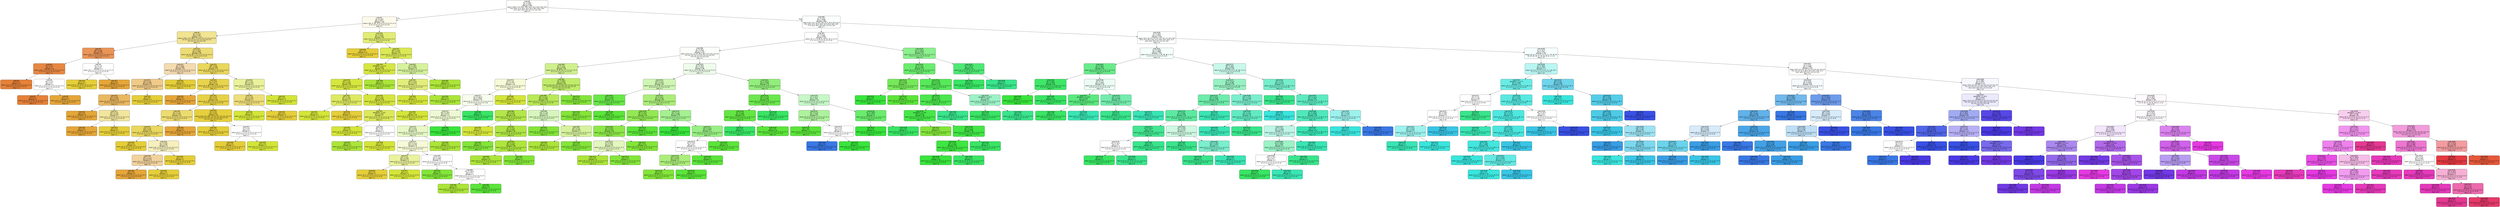 digraph Tree {
node [shape=box, style="filled, rounded", color="black", fontname="helvetica"] ;
edge [fontname="helvetica"] ;
0 [label="node #0\nhp <= 38.5\ngini = 0.944\nsamples = 855\nvalue = [18.0, 17.0, 83.0, 78.0, 54.0, 51.0, 53.0, 53.0, 61.0\n44.0, 50.0, 47.0, 30.0, 32.0, 32.0, 26.0, 26.0, 19.0\n17.0, 16.0, 16.0, 19.0, 6.0, 1.0, 4.0, 2.0]\nclass = 1", fillcolor="#fffffe"] ;
1 [label="node #1\nhp <= 22.5\ngini = 0.677\nsamples = 195\nvalue = [18, 17, 82, 70, 8, 0, 0, 0, 0, 0, 0, 0, 0, 0\n0, 0, 0, 0, 0, 0, 0, 0, 0, 0, 0, 0]\nclass = 1", fillcolor="#fdfaec"] ;
0 -> 1 [labeldistance=2.5, labelangle=45, headlabel="True"] ;
2 [label="node #2\nhp <= 12.5\ngini = 0.56\nsamples = 111\nvalue = [18.0, 17.0, 69.0, 7.0, 0.0, 0.0, 0.0, 0.0, 0.0, 0.0\n0.0, 0.0, 0.0, 0.0, 0.0, 0.0, 0.0, 0.0, 0.0, 0.0\n0.0, 0.0, 0.0, 0.0, 0.0, 0.0]\nclass = 1", fillcolor="#f1e492"] ;
1 -> 2 ;
3 [label="node #3\nrefl <= 8.5\ngini = 0.254\nsamples = 21\nvalue = [18, 2, 1, 0, 0, 0, 0, 0, 0, 0, 0, 0, 0, 0\n0, 0, 0, 0, 0, 0, 0, 0, 0, 0, 0, 0]\nclass = -1", fillcolor="#e99558"] ;
2 -> 3 ;
4 [label="node #4\nwill <= 5.5\ngini = 0.1\nsamples = 19\nvalue = [18, 1, 0, 0, 0, 0, 0, 0, 0, 0, 0, 0, 0, 0\n0, 0, 0, 0, 0, 0, 0, 0, 0, 0, 0, 0]\nclass = -1", fillcolor="#e68844"] ;
3 -> 4 ;
5 [label="node #5\ngini = 0.0\nsamples = 17\nvalue = [17, 0, 0, 0, 0, 0, 0, 0, 0, 0, 0, 0, 0, 0\n0, 0, 0, 0, 0, 0, 0, 0, 0, 0, 0, 0]\nclass = -1", fillcolor="#e58139"] ;
4 -> 5 ;
6 [label="node #6\ncon <= 0.5\ngini = 0.5\nsamples = 2\nvalue = [1, 1, 0, 0, 0, 0, 0, 0, 0, 0, 0, 0, 0, 0\n0, 0, 0, 0, 0, 0, 0, 0, 0, 0, 0, 0]\nclass = -1", fillcolor="#ffffff"] ;
4 -> 6 ;
7 [label="node #7\ngini = 0.0\nsamples = 1\nvalue = [1, 0, 0, 0, 0, 0, 0, 0, 0, 0, 0, 0, 0, 0\n0, 0, 0, 0, 0, 0, 0, 0, 0, 0, 0, 0]\nclass = -1", fillcolor="#e58139"] ;
6 -> 7 ;
8 [label="node #8\ngini = 0.0\nsamples = 1\nvalue = [0, 1, 0, 0, 0, 0, 0, 0, 0, 0, 0, 0, 0, 0\n0, 0, 0, 0, 0, 0, 0, 0, 0, 0, 0, 0]\nclass = 0", fillcolor="#e5a639"] ;
6 -> 8 ;
9 [label="node #9\nint <= -1.0\ngini = 0.5\nsamples = 2\nvalue = [0, 1, 1, 0, 0, 0, 0, 0, 0, 0, 0, 0, 0, 0\n0, 0, 0, 0, 0, 0, 0, 0, 0, 0, 0, 0]\nclass = 0", fillcolor="#ffffff"] ;
3 -> 9 ;
10 [label="node #10\ngini = 0.0\nsamples = 1\nvalue = [0, 0, 1, 0, 0, 0, 0, 0, 0, 0, 0, 0, 0, 0\n0, 0, 0, 0, 0, 0, 0, 0, 0, 0, 0, 0]\nclass = 1", fillcolor="#e5ce39"] ;
9 -> 10 ;
11 [label="node #11\ngini = 0.0\nsamples = 1\nvalue = [0, 1, 0, 0, 0, 0, 0, 0, 0, 0, 0, 0, 0, 0\n0, 0, 0, 0, 0, 0, 0, 0, 0, 0, 0, 0]\nclass = 0", fillcolor="#e5a639"] ;
9 -> 11 ;
12 [label="node #12\nhp <= 15.5\ngini = 0.395\nsamples = 90\nvalue = [0, 15, 68, 7, 0, 0, 0, 0, 0, 0, 0, 0, 0, 0\n0, 0, 0, 0, 0, 0, 0, 0, 0, 0, 0, 0]\nclass = 1", fillcolor="#eddc73"] ;
2 -> 12 ;
13 [label="node #13\nac <= 16.5\ngini = 0.469\nsamples = 16\nvalue = [0, 10, 6, 0, 0, 0, 0, 0, 0, 0, 0, 0, 0, 0\n0, 0, 0, 0, 0, 0, 0, 0, 0, 0, 0, 0]\nclass = 0", fillcolor="#f5dbb0"] ;
12 -> 13 ;
14 [label="node #14\ncon <= 3.5\ngini = 0.408\nsamples = 14\nvalue = [0, 10, 4, 0, 0, 0, 0, 0, 0, 0, 0, 0, 0, 0\n0, 0, 0, 0, 0, 0, 0, 0, 0, 0, 0, 0]\nclass = 0", fillcolor="#efca88"] ;
13 -> 14 ;
15 [label="node #15\ncha <= 0.5\ngini = 0.278\nsamples = 12\nvalue = [0, 10, 2, 0, 0, 0, 0, 0, 0, 0, 0, 0, 0, 0\n0, 0, 0, 0, 0, 0, 0, 0, 0, 0, 0, 0]\nclass = 0", fillcolor="#eab861"] ;
14 -> 15 ;
16 [label="node #16\ngini = 0.0\nsamples = 9\nvalue = [0, 9, 0, 0, 0, 0, 0, 0, 0, 0, 0, 0, 0, 0\n0, 0, 0, 0, 0, 0, 0, 0, 0, 0, 0, 0]\nclass = 0", fillcolor="#e5a639"] ;
15 -> 16 ;
17 [label="node #17\nfort <= 3.5\ngini = 0.444\nsamples = 3\nvalue = [0, 1, 2, 0, 0, 0, 0, 0, 0, 0, 0, 0, 0, 0\n0, 0, 0, 0, 0, 0, 0, 0, 0, 0, 0, 0]\nclass = 1", fillcolor="#f2e69c"] ;
15 -> 17 ;
18 [label="node #18\ngini = 0.0\nsamples = 1\nvalue = [0, 1, 0, 0, 0, 0, 0, 0, 0, 0, 0, 0, 0, 0\n0, 0, 0, 0, 0, 0, 0, 0, 0, 0, 0, 0]\nclass = 0", fillcolor="#e5a639"] ;
17 -> 18 ;
19 [label="node #19\ngini = 0.0\nsamples = 2\nvalue = [0, 0, 2, 0, 0, 0, 0, 0, 0, 0, 0, 0, 0, 0\n0, 0, 0, 0, 0, 0, 0, 0, 0, 0, 0, 0]\nclass = 1", fillcolor="#e5ce39"] ;
17 -> 19 ;
20 [label="node #20\ngini = 0.0\nsamples = 2\nvalue = [0, 0, 2, 0, 0, 0, 0, 0, 0, 0, 0, 0, 0, 0\n0, 0, 0, 0, 0, 0, 0, 0, 0, 0, 0, 0]\nclass = 1", fillcolor="#e5ce39"] ;
14 -> 20 ;
21 [label="node #21\ngini = 0.0\nsamples = 2\nvalue = [0, 0, 2, 0, 0, 0, 0, 0, 0, 0, 0, 0, 0, 0\n0, 0, 0, 0, 0, 0, 0, 0, 0, 0, 0, 0]\nclass = 1", fillcolor="#e5ce39"] ;
13 -> 21 ;
22 [label="node #22\nrefl <= 9.5\ngini = 0.285\nsamples = 74\nvalue = [0, 5, 62, 7, 0, 0, 0, 0, 0, 0, 0, 0, 0, 0\n0, 0, 0, 0, 0, 0, 0, 0, 0, 0, 0, 0]\nclass = 1", fillcolor="#ead75c"] ;
12 -> 22 ;
23 [label="node #23\nac <= 14.5\ngini = 0.17\nsamples = 65\nvalue = [0, 5, 59, 1, 0, 0, 0, 0, 0, 0, 0, 0, 0, 0\n0, 0, 0, 0, 0, 0, 0, 0, 0, 0, 0, 0]\nclass = 1", fillcolor="#e8d34d"] ;
22 -> 23 ;
24 [label="node #24\ngini = 0.0\nsamples = 2\nvalue = [0, 2, 0, 0, 0, 0, 0, 0, 0, 0, 0, 0, 0, 0\n0, 0, 0, 0, 0, 0, 0, 0, 0, 0, 0, 0]\nclass = 0", fillcolor="#e5a639"] ;
23 -> 24 ;
25 [label="node #25\nwill <= 4.5\ngini = 0.12\nsamples = 63\nvalue = [0, 3, 59, 1, 0, 0, 0, 0, 0, 0, 0, 0, 0, 0\n0, 0, 0, 0, 0, 0, 0, 0, 0, 0, 0, 0]\nclass = 1", fillcolor="#e7d146"] ;
23 -> 25 ;
26 [label="node #26\nwis <= 1.5\ngini = 0.337\nsamples = 14\nvalue = [0, 3, 11, 0, 0, 0, 0, 0, 0, 0, 0, 0, 0, 0\n0, 0, 0, 0, 0, 0, 0, 0, 0, 0, 0, 0]\nclass = 1", fillcolor="#ecdb6f"] ;
25 -> 26 ;
27 [label="node #27\ncha <= 0.5\ngini = 0.26\nsamples = 13\nvalue = [0, 2, 11, 0, 0, 0, 0, 0, 0, 0, 0, 0, 0, 0\n0, 0, 0, 0, 0, 0, 0, 0, 0, 0, 0, 0]\nclass = 1", fillcolor="#ead75d"] ;
26 -> 27 ;
28 [label="node #28\ngini = 0.0\nsamples = 8\nvalue = [0, 0, 8, 0, 0, 0, 0, 0, 0, 0, 0, 0, 0, 0\n0, 0, 0, 0, 0, 0, 0, 0, 0, 0, 0, 0]\nclass = 1", fillcolor="#e5ce39"] ;
27 -> 28 ;
29 [label="node #29\nac <= 16.5\ngini = 0.48\nsamples = 5\nvalue = [0, 2, 3, 0, 0, 0, 0, 0, 0, 0, 0, 0, 0, 0\n0, 0, 0, 0, 0, 0, 0, 0, 0, 0, 0, 0]\nclass = 1", fillcolor="#f6efbd"] ;
27 -> 29 ;
30 [label="node #30\nfort <= 7.5\ngini = 0.444\nsamples = 3\nvalue = [0, 2, 1, 0, 0, 0, 0, 0, 0, 0, 0, 0, 0, 0\n0, 0, 0, 0, 0, 0, 0, 0, 0, 0, 0, 0]\nclass = 0", fillcolor="#f2d29c"] ;
29 -> 30 ;
31 [label="node #31\ngini = 0.0\nsamples = 2\nvalue = [0, 2, 0, 0, 0, 0, 0, 0, 0, 0, 0, 0, 0, 0\n0, 0, 0, 0, 0, 0, 0, 0, 0, 0, 0, 0]\nclass = 0", fillcolor="#e5a639"] ;
30 -> 31 ;
32 [label="node #32\ngini = 0.0\nsamples = 1\nvalue = [0, 0, 1, 0, 0, 0, 0, 0, 0, 0, 0, 0, 0, 0\n0, 0, 0, 0, 0, 0, 0, 0, 0, 0, 0, 0]\nclass = 1", fillcolor="#e5ce39"] ;
30 -> 32 ;
33 [label="node #33\ngini = 0.0\nsamples = 2\nvalue = [0, 0, 2, 0, 0, 0, 0, 0, 0, 0, 0, 0, 0, 0\n0, 0, 0, 0, 0, 0, 0, 0, 0, 0, 0, 0]\nclass = 1", fillcolor="#e5ce39"] ;
29 -> 33 ;
34 [label="node #34\ngini = 0.0\nsamples = 1\nvalue = [0, 1, 0, 0, 0, 0, 0, 0, 0, 0, 0, 0, 0, 0\n0, 0, 0, 0, 0, 0, 0, 0, 0, 0, 0, 0]\nclass = 0", fillcolor="#e5a639"] ;
26 -> 34 ;
35 [label="node #35\nstr <= 3.5\ngini = 0.04\nsamples = 49\nvalue = [0.0, 0.0, 48.0, 1.0, 0.0, 0.0, 0.0, 0.0, 0.0, 0.0\n0.0, 0.0, 0.0, 0.0, 0.0, 0.0, 0.0, 0.0, 0.0, 0.0\n0.0, 0.0, 0.0, 0.0, 0.0, 0.0]\nclass = 1", fillcolor="#e6cf3d"] ;
25 -> 35 ;
36 [label="node #36\ngini = 0.0\nsamples = 47\nvalue = [0, 0, 47, 0, 0, 0, 0, 0, 0, 0, 0, 0, 0, 0\n0, 0, 0, 0, 0, 0, 0, 0, 0, 0, 0, 0]\nclass = 1", fillcolor="#e5ce39"] ;
35 -> 36 ;
37 [label="node #37\nint <= 0.5\ngini = 0.5\nsamples = 2\nvalue = [0, 0, 1, 1, 0, 0, 0, 0, 0, 0, 0, 0, 0, 0\n0, 0, 0, 0, 0, 0, 0, 0, 0, 0, 0, 0]\nclass = 1", fillcolor="#ffffff"] ;
35 -> 37 ;
38 [label="node #38\ngini = 0.0\nsamples = 1\nvalue = [0, 0, 1, 0, 0, 0, 0, 0, 0, 0, 0, 0, 0, 0\n0, 0, 0, 0, 0, 0, 0, 0, 0, 0, 0, 0]\nclass = 1", fillcolor="#e5ce39"] ;
37 -> 38 ;
39 [label="node #39\ngini = 0.0\nsamples = 1\nvalue = [0, 0, 0, 1, 0, 0, 0, 0, 0, 0, 0, 0, 0, 0\n0, 0, 0, 0, 0, 0, 0, 0, 0, 0, 0, 0]\nclass = 2", fillcolor="#d4e539"] ;
37 -> 39 ;
40 [label="node #40\ndex <= 3.5\ngini = 0.444\nsamples = 9\nvalue = [0, 0, 3, 6, 0, 0, 0, 0, 0, 0, 0, 0, 0, 0\n0, 0, 0, 0, 0, 0, 0, 0, 0, 0, 0, 0]\nclass = 2", fillcolor="#eaf29c"] ;
22 -> 40 ;
41 [label="node #41\nint <= -3.0\ngini = 0.375\nsamples = 4\nvalue = [0, 0, 3, 1, 0, 0, 0, 0, 0, 0, 0, 0, 0, 0\n0, 0, 0, 0, 0, 0, 0, 0, 0, 0, 0, 0]\nclass = 1", fillcolor="#eede7b"] ;
40 -> 41 ;
42 [label="node #42\ngini = 0.0\nsamples = 1\nvalue = [0, 0, 0, 1, 0, 0, 0, 0, 0, 0, 0, 0, 0, 0\n0, 0, 0, 0, 0, 0, 0, 0, 0, 0, 0, 0]\nclass = 2", fillcolor="#d4e539"] ;
41 -> 42 ;
43 [label="node #43\ngini = 0.0\nsamples = 3\nvalue = [0, 0, 3, 0, 0, 0, 0, 0, 0, 0, 0, 0, 0, 0\n0, 0, 0, 0, 0, 0, 0, 0, 0, 0, 0, 0]\nclass = 1", fillcolor="#e5ce39"] ;
41 -> 43 ;
44 [label="node #44\ngini = 0.0\nsamples = 5\nvalue = [0, 0, 0, 5, 0, 0, 0, 0, 0, 0, 0, 0, 0, 0\n0, 0, 0, 0, 0, 0, 0, 0, 0, 0, 0, 0]\nclass = 2", fillcolor="#d4e539"] ;
40 -> 44 ;
45 [label="node #45\nac <= 16.5\ngini = 0.404\nsamples = 84\nvalue = [0, 0, 13, 63, 8, 0, 0, 0, 0, 0, 0, 0, 0, 0\n0, 0, 0, 0, 0, 0, 0, 0, 0, 0, 0, 0]\nclass = 2", fillcolor="#e1ed74"] ;
1 -> 45 ;
46 [label="node #46\ngini = 0.0\nsamples = 12\nvalue = [0, 0, 12, 0, 0, 0, 0, 0, 0, 0, 0, 0, 0, 0\n0, 0, 0, 0, 0, 0, 0, 0, 0, 0, 0, 0]\nclass = 1", fillcolor="#e5ce39"] ;
45 -> 46 ;
47 [label="node #47\nrefl <= 10.5\ngini = 0.222\nsamples = 72\nvalue = [0, 0, 1, 63, 8, 0, 0, 0, 0, 0, 0, 0, 0, 0\n0, 0, 0, 0, 0, 0, 0, 0, 0, 0, 0, 0]\nclass = 2", fillcolor="#dae955"] ;
45 -> 47 ;
48 [label="node #48\nperception <= 11.5\ngini = 0.092\nsamples = 63\nvalue = [0, 0, 1, 60, 2, 0, 0, 0, 0, 0, 0, 0, 0, 0\n0, 0, 0, 0, 0, 0, 0, 0, 0, 0, 0, 0]\nclass = 2", fillcolor="#d6e643"] ;
47 -> 48 ;
49 [label="node #49\nfort <= 4.5\ngini = 0.063\nsamples = 62\nvalue = [0, 0, 1, 60, 1, 0, 0, 0, 0, 0, 0, 0, 0, 0\n0, 0, 0, 0, 0, 0, 0, 0, 0, 0, 0, 0]\nclass = 2", fillcolor="#d5e63f"] ;
48 -> 49 ;
50 [label="node #50\nrefl <= 8.5\ngini = 0.278\nsamples = 6\nvalue = [0, 0, 1, 5, 0, 0, 0, 0, 0, 0, 0, 0, 0, 0\n0, 0, 0, 0, 0, 0, 0, 0, 0, 0, 0, 0]\nclass = 2", fillcolor="#ddea61"] ;
49 -> 50 ;
51 [label="node #51\ngini = 0.0\nsamples = 5\nvalue = [0, 0, 0, 5, 0, 0, 0, 0, 0, 0, 0, 0, 0, 0\n0, 0, 0, 0, 0, 0, 0, 0, 0, 0, 0, 0]\nclass = 2", fillcolor="#d4e539"] ;
50 -> 51 ;
52 [label="node #52\ngini = 0.0\nsamples = 1\nvalue = [0, 0, 1, 0, 0, 0, 0, 0, 0, 0, 0, 0, 0, 0\n0, 0, 0, 0, 0, 0, 0, 0, 0, 0, 0, 0]\nclass = 1", fillcolor="#e5ce39"] ;
50 -> 52 ;
53 [label="node #53\nint <= -4.5\ngini = 0.035\nsamples = 56\nvalue = [0, 0, 0, 55, 1, 0, 0, 0, 0, 0, 0, 0, 0, 0\n0, 0, 0, 0, 0, 0, 0, 0, 0, 0, 0, 0]\nclass = 2", fillcolor="#d5e53d"] ;
49 -> 53 ;
54 [label="node #54\nperception <= 8.5\ngini = 0.245\nsamples = 7\nvalue = [0, 0, 0, 6, 1, 0, 0, 0, 0, 0, 0, 0, 0, 0\n0, 0, 0, 0, 0, 0, 0, 0, 0, 0, 0, 0]\nclass = 2", fillcolor="#dbe95a"] ;
53 -> 54 ;
55 [label="node #55\ngini = 0.0\nsamples = 5\nvalue = [0, 0, 0, 5, 0, 0, 0, 0, 0, 0, 0, 0, 0, 0\n0, 0, 0, 0, 0, 0, 0, 0, 0, 0, 0, 0]\nclass = 2", fillcolor="#d4e539"] ;
54 -> 55 ;
56 [label="node #56\nrefl <= 9.5\ngini = 0.5\nsamples = 2\nvalue = [0, 0, 0, 1, 1, 0, 0, 0, 0, 0, 0, 0, 0, 0\n0, 0, 0, 0, 0, 0, 0, 0, 0, 0, 0, 0]\nclass = 2", fillcolor="#ffffff"] ;
54 -> 56 ;
57 [label="node #57\ngini = 0.0\nsamples = 1\nvalue = [0, 0, 0, 0, 1, 0, 0, 0, 0, 0, 0, 0, 0, 0\n0, 0, 0, 0, 0, 0, 0, 0, 0, 0, 0, 0]\nclass = 3", fillcolor="#ace539"] ;
56 -> 57 ;
58 [label="node #58\ngini = 0.0\nsamples = 1\nvalue = [0, 0, 0, 1, 0, 0, 0, 0, 0, 0, 0, 0, 0, 0\n0, 0, 0, 0, 0, 0, 0, 0, 0, 0, 0, 0]\nclass = 2", fillcolor="#d4e539"] ;
56 -> 58 ;
59 [label="node #59\ngini = 0.0\nsamples = 49\nvalue = [0, 0, 0, 49, 0, 0, 0, 0, 0, 0, 0, 0, 0, 0\n0, 0, 0, 0, 0, 0, 0, 0, 0, 0, 0, 0]\nclass = 2", fillcolor="#d4e539"] ;
53 -> 59 ;
60 [label="node #60\ngini = 0.0\nsamples = 1\nvalue = [0, 0, 0, 0, 1, 0, 0, 0, 0, 0, 0, 0, 0, 0\n0, 0, 0, 0, 0, 0, 0, 0, 0, 0, 0, 0]\nclass = 3", fillcolor="#ace539"] ;
48 -> 60 ;
61 [label="node #61\nac <= 18.5\ngini = 0.444\nsamples = 9\nvalue = [0, 0, 0, 3, 6, 0, 0, 0, 0, 0, 0, 0, 0, 0\n0, 0, 0, 0, 0, 0, 0, 0, 0, 0, 0, 0]\nclass = 3", fillcolor="#d6f29c"] ;
47 -> 61 ;
62 [label="node #62\nrefl <= 11.5\ngini = 0.375\nsamples = 4\nvalue = [0, 0, 0, 3, 1, 0, 0, 0, 0, 0, 0, 0, 0, 0\n0, 0, 0, 0, 0, 0, 0, 0, 0, 0, 0, 0]\nclass = 2", fillcolor="#e2ee7b"] ;
61 -> 62 ;
63 [label="node #63\ngini = 0.0\nsamples = 3\nvalue = [0, 0, 0, 3, 0, 0, 0, 0, 0, 0, 0, 0, 0, 0\n0, 0, 0, 0, 0, 0, 0, 0, 0, 0, 0, 0]\nclass = 2", fillcolor="#d4e539"] ;
62 -> 63 ;
64 [label="node #64\ngini = 0.0\nsamples = 1\nvalue = [0, 0, 0, 0, 1, 0, 0, 0, 0, 0, 0, 0, 0, 0\n0, 0, 0, 0, 0, 0, 0, 0, 0, 0, 0, 0]\nclass = 3", fillcolor="#ace539"] ;
62 -> 64 ;
65 [label="node #65\ngini = 0.0\nsamples = 5\nvalue = [0, 0, 0, 0, 5, 0, 0, 0, 0, 0, 0, 0, 0, 0\n0, 0, 0, 0, 0, 0, 0, 0, 0, 0, 0, 0]\nclass = 3", fillcolor="#ace539"] ;
61 -> 65 ;
66 [label="node #66\nac <= 24.5\ngini = 0.939\nsamples = 660\nvalue = [0.0, 0.0, 1.0, 8.0, 46.0, 51.0, 53.0, 53.0, 61.0\n44.0, 50.0, 47.0, 30.0, 32.0, 32.0, 26.0, 26.0, 19.0\n17.0, 16.0, 16.0, 19.0, 6.0, 1.0, 4.0, 2.0]\nclass = 7", fillcolor="#fcfffd"] ;
0 -> 66 [labeldistance=2.5, labelangle=-45, headlabel="False"] ;
67 [label="node #67\nac <= 22.5\ngini = 0.806\nsamples = 234\nvalue = [0, 0, 1, 8, 46, 51, 53, 52, 18, 4, 0, 0, 0\n0, 1, 0, 0, 0, 0, 0, 0, 0, 0, 0, 0, 0]\nclass = 5", fillcolor="#fefffe"] ;
66 -> 67 ;
68 [label="node #68\nac <= 19.5\ngini = 0.749\nsamples = 167\nvalue = [0.0, 0.0, 1.0, 8.0, 46.0, 50.0, 47.0, 8.0, 6.0, 0.0\n0.0, 0.0, 0.0, 0.0, 1.0, 0.0, 0.0, 0.0, 0.0, 0.0\n0.0, 0.0, 0.0, 0.0, 0.0, 0.0]\nclass = 4", fillcolor="#fcfefa"] ;
67 -> 68 ;
69 [label="node #69\nac <= 17.5\ngini = 0.561\nsamples = 68\nvalue = [0, 0, 1, 8, 43, 10, 1, 2, 3, 0, 0, 0, 0, 0\n0, 0, 0, 0, 0, 0, 0, 0, 0, 0, 0, 0]\nclass = 3", fillcolor="#d0f08e"] ;
68 -> 69 ;
70 [label="node #70\nint <= -3.0\ngini = 0.776\nsamples = 19\nvalue = [0, 0, 1, 7, 4, 1, 1, 2, 3, 0, 0, 0, 0, 0\n0, 0, 0, 0, 0, 0, 0, 0, 0, 0, 0, 0]\nclass = 2", fillcolor="#f6fad7"] ;
69 -> 70 ;
71 [label="node #71\nhp <= 161.0\ngini = 0.816\nsamples = 14\nvalue = [0, 0, 1, 2, 4, 1, 1, 2, 3, 0, 0, 0, 0, 0\n0, 0, 0, 0, 0, 0, 0, 0, 0, 0, 0, 0]\nclass = 3", fillcolor="#f7fded"] ;
70 -> 71 ;
72 [label="node #72\nfort <= 15.5\ngini = 0.777\nsamples = 11\nvalue = [0, 0, 1, 2, 4, 1, 1, 2, 0, 0, 0, 0, 0, 0\n0, 0, 0, 0, 0, 0, 0, 0, 0, 0, 0, 0]\nclass = 3", fillcolor="#edf9d3"] ;
71 -> 72 ;
73 [label="node #73\nwis <= 0.5\ngini = 0.716\nsamples = 9\nvalue = [0, 0, 1, 2, 4, 1, 1, 0, 0, 0, 0, 0, 0, 0\n0, 0, 0, 0, 0, 0, 0, 0, 0, 0, 0, 0]\nclass = 3", fillcolor="#e7f8c6"] ;
72 -> 73 ;
74 [label="node #74\nfort <= 11.5\ngini = 0.778\nsamples = 6\nvalue = [0, 0, 1, 2, 1, 1, 1, 0, 0, 0, 0, 0, 0, 0\n0, 0, 0, 0, 0, 0, 0, 0, 0, 0, 0, 0]\nclass = 2", fillcolor="#f6fad7"] ;
73 -> 74 ;
75 [label="node #75\nfort <= 8.5\ngini = 0.444\nsamples = 3\nvalue = [0, 0, 1, 2, 0, 0, 0, 0, 0, 0, 0, 0, 0, 0\n0, 0, 0, 0, 0, 0, 0, 0, 0, 0, 0, 0]\nclass = 2", fillcolor="#eaf29c"] ;
74 -> 75 ;
76 [label="node #76\ngini = 0.0\nsamples = 1\nvalue = [0, 0, 1, 0, 0, 0, 0, 0, 0, 0, 0, 0, 0, 0\n0, 0, 0, 0, 0, 0, 0, 0, 0, 0, 0, 0]\nclass = 1", fillcolor="#e5ce39"] ;
75 -> 76 ;
77 [label="node #77\ngini = 0.0\nsamples = 2\nvalue = [0, 0, 0, 2, 0, 0, 0, 0, 0, 0, 0, 0, 0, 0\n0, 0, 0, 0, 0, 0, 0, 0, 0, 0, 0, 0]\nclass = 2", fillcolor="#d4e539"] ;
75 -> 77 ;
78 [label="node #78\nhp <= 75.0\ngini = 0.667\nsamples = 3\nvalue = [0, 0, 0, 0, 1, 1, 1, 0, 0, 0, 0, 0, 0, 0\n0, 0, 0, 0, 0, 0, 0, 0, 0, 0, 0, 0]\nclass = 3", fillcolor="#ffffff"] ;
74 -> 78 ;
79 [label="node #79\ngini = 0.0\nsamples = 1\nvalue = [0, 0, 0, 0, 0, 1, 0, 0, 0, 0, 0, 0, 0, 0\n0, 0, 0, 0, 0, 0, 0, 0, 0, 0, 0, 0]\nclass = 4", fillcolor="#83e539"] ;
78 -> 79 ;
80 [label="node #80\nhp <= 120.0\ngini = 0.5\nsamples = 2\nvalue = [0, 0, 0, 0, 1, 0, 1, 0, 0, 0, 0, 0, 0, 0\n0, 0, 0, 0, 0, 0, 0, 0, 0, 0, 0, 0]\nclass = 3", fillcolor="#ffffff"] ;
78 -> 80 ;
81 [label="node #81\ngini = 0.0\nsamples = 1\nvalue = [0, 0, 0, 0, 1, 0, 0, 0, 0, 0, 0, 0, 0, 0\n0, 0, 0, 0, 0, 0, 0, 0, 0, 0, 0, 0]\nclass = 3", fillcolor="#ace539"] ;
80 -> 81 ;
82 [label="node #82\ngini = 0.0\nsamples = 1\nvalue = [0, 0, 0, 0, 0, 0, 1, 0, 0, 0, 0, 0, 0, 0\n0, 0, 0, 0, 0, 0, 0, 0, 0, 0, 0, 0]\nclass = 5", fillcolor="#5be539"] ;
80 -> 82 ;
83 [label="node #83\ngini = 0.0\nsamples = 3\nvalue = [0, 0, 0, 0, 3, 0, 0, 0, 0, 0, 0, 0, 0, 0\n0, 0, 0, 0, 0, 0, 0, 0, 0, 0, 0, 0]\nclass = 3", fillcolor="#ace539"] ;
73 -> 83 ;
84 [label="node #84\ngini = 0.0\nsamples = 2\nvalue = [0, 0, 0, 0, 0, 0, 0, 2, 0, 0, 0, 0, 0, 0\n0, 0, 0, 0, 0, 0, 0, 0, 0, 0, 0, 0]\nclass = 6", fillcolor="#39e53c"] ;
72 -> 84 ;
85 [label="node #85\ngini = 0.0\nsamples = 3\nvalue = [0, 0, 0, 0, 0, 0, 0, 0, 3, 0, 0, 0, 0, 0\n0, 0, 0, 0, 0, 0, 0, 0, 0, 0, 0, 0]\nclass = 7", fillcolor="#39e564"] ;
71 -> 85 ;
86 [label="node #86\ngini = 0.0\nsamples = 5\nvalue = [0, 0, 0, 5, 0, 0, 0, 0, 0, 0, 0, 0, 0, 0\n0, 0, 0, 0, 0, 0, 0, 0, 0, 0, 0, 0]\nclass = 2", fillcolor="#d4e539"] ;
70 -> 86 ;
87 [label="node #87\nhp <= 69.0\ngini = 0.332\nsamples = 49\nvalue = [0.0, 0.0, 0.0, 1.0, 39.0, 9.0, 0.0, 0.0, 0.0, 0.0\n0.0, 0.0, 0.0, 0.0, 0.0, 0.0, 0.0, 0.0, 0.0, 0.0\n0.0, 0.0, 0.0, 0.0, 0.0, 0.0]\nclass = 3", fillcolor="#c1ec6a"] ;
69 -> 87 ;
88 [label="node #88\nfort <= 11.5\ngini = 0.236\nsamples = 45\nvalue = [0, 0, 0, 1, 39, 5, 0, 0, 0, 0, 0, 0, 0, 0\n0, 0, 0, 0, 0, 0, 0, 0, 0, 0, 0, 0]\nclass = 3", fillcolor="#b8e957"] ;
87 -> 88 ;
89 [label="node #89\nrefl <= 5.5\ngini = 0.141\nsamples = 40\nvalue = [0, 0, 0, 1, 37, 2, 0, 0, 0, 0, 0, 0, 0, 0\n0, 0, 0, 0, 0, 0, 0, 0, 0, 0, 0, 0]\nclass = 3", fillcolor="#b3e749"] ;
88 -> 89 ;
90 [label="node #90\ngini = 0.0\nsamples = 1\nvalue = [0, 0, 0, 1, 0, 0, 0, 0, 0, 0, 0, 0, 0, 0\n0, 0, 0, 0, 0, 0, 0, 0, 0, 0, 0, 0]\nclass = 2", fillcolor="#d4e539"] ;
89 -> 90 ;
91 [label="node #91\nstr <= -3.5\ngini = 0.097\nsamples = 39\nvalue = [0, 0, 0, 0, 37, 2, 0, 0, 0, 0, 0, 0, 0, 0\n0, 0, 0, 0, 0, 0, 0, 0, 0, 0, 0, 0]\nclass = 3", fillcolor="#b0e644"] ;
89 -> 91 ;
92 [label="node #92\ngini = 0.0\nsamples = 1\nvalue = [0, 0, 0, 0, 0, 1, 0, 0, 0, 0, 0, 0, 0, 0\n0, 0, 0, 0, 0, 0, 0, 0, 0, 0, 0, 0]\nclass = 4", fillcolor="#83e539"] ;
91 -> 92 ;
93 [label="node #93\nrefl <= 12.5\ngini = 0.051\nsamples = 38\nvalue = [0, 0, 0, 0, 37, 1, 0, 0, 0, 0, 0, 0, 0, 0\n0, 0, 0, 0, 0, 0, 0, 0, 0, 0, 0, 0]\nclass = 3", fillcolor="#aee63e"] ;
91 -> 93 ;
94 [label="node #94\ngini = 0.0\nsamples = 37\nvalue = [0, 0, 0, 0, 37, 0, 0, 0, 0, 0, 0, 0, 0, 0\n0, 0, 0, 0, 0, 0, 0, 0, 0, 0, 0, 0]\nclass = 3", fillcolor="#ace539"] ;
93 -> 94 ;
95 [label="node #95\ngini = 0.0\nsamples = 1\nvalue = [0, 0, 0, 0, 0, 1, 0, 0, 0, 0, 0, 0, 0, 0\n0, 0, 0, 0, 0, 0, 0, 0, 0, 0, 0, 0]\nclass = 4", fillcolor="#83e539"] ;
93 -> 95 ;
96 [label="node #96\ncha <= -3.0\ngini = 0.48\nsamples = 5\nvalue = [0, 0, 0, 0, 2, 3, 0, 0, 0, 0, 0, 0, 0, 0\n0, 0, 0, 0, 0, 0, 0, 0, 0, 0, 0, 0]\nclass = 4", fillcolor="#d6f6bd"] ;
88 -> 96 ;
97 [label="node #97\ngini = 0.0\nsamples = 2\nvalue = [0, 0, 0, 0, 0, 2, 0, 0, 0, 0, 0, 0, 0, 0\n0, 0, 0, 0, 0, 0, 0, 0, 0, 0, 0, 0]\nclass = 4", fillcolor="#83e539"] ;
96 -> 97 ;
98 [label="node #98\nrefl <= 9.5\ngini = 0.444\nsamples = 3\nvalue = [0, 0, 0, 0, 2, 1, 0, 0, 0, 0, 0, 0, 0, 0\n0, 0, 0, 0, 0, 0, 0, 0, 0, 0, 0, 0]\nclass = 3", fillcolor="#d6f29c"] ;
96 -> 98 ;
99 [label="node #99\ngini = 0.0\nsamples = 2\nvalue = [0, 0, 0, 0, 2, 0, 0, 0, 0, 0, 0, 0, 0, 0\n0, 0, 0, 0, 0, 0, 0, 0, 0, 0, 0, 0]\nclass = 3", fillcolor="#ace539"] ;
98 -> 99 ;
100 [label="node #100\ngini = 0.0\nsamples = 1\nvalue = [0, 0, 0, 0, 0, 1, 0, 0, 0, 0, 0, 0, 0, 0\n0, 0, 0, 0, 0, 0, 0, 0, 0, 0, 0, 0]\nclass = 4", fillcolor="#83e539"] ;
98 -> 100 ;
101 [label="node #101\ngini = 0.0\nsamples = 4\nvalue = [0, 0, 0, 0, 0, 4, 0, 0, 0, 0, 0, 0, 0, 0\n0, 0, 0, 0, 0, 0, 0, 0, 0, 0, 0, 0]\nclass = 4", fillcolor="#83e539"] ;
87 -> 101 ;
102 [label="node #102\nhp <= 76.0\ngini = 0.615\nsamples = 99\nvalue = [0, 0, 0, 0, 3, 40, 46, 6, 3, 0, 0, 0, 0, 0\n1, 0, 0, 0, 0, 0, 0, 0, 0, 0, 0, 0]\nclass = 5", fillcolor="#eefceb"] ;
68 -> 102 ;
103 [label="node #103\ncha <= -2.5\ngini = 0.524\nsamples = 67\nvalue = [0, 0, 0, 0, 3, 40, 23, 1, 0, 0, 0, 0, 0, 0\n0, 0, 0, 0, 0, 0, 0, 0, 0, 0, 0, 0]\nclass = 4", fillcolor="#cff5b3"] ;
102 -> 103 ;
104 [label="node #104\nfort <= 12.0\ngini = 0.133\nsamples = 14\nvalue = [0, 0, 0, 0, 0, 1, 13, 0, 0, 0, 0, 0, 0, 0\n0, 0, 0, 0, 0, 0, 0, 0, 0, 0, 0, 0]\nclass = 5", fillcolor="#68e748"] ;
103 -> 104 ;
105 [label="node #105\ngini = 0.0\nsamples = 1\nvalue = [0, 0, 0, 0, 0, 1, 0, 0, 0, 0, 0, 0, 0, 0\n0, 0, 0, 0, 0, 0, 0, 0, 0, 0, 0, 0]\nclass = 4", fillcolor="#83e539"] ;
104 -> 105 ;
106 [label="node #106\ngini = 0.0\nsamples = 13\nvalue = [0, 0, 0, 0, 0, 0, 13, 0, 0, 0, 0, 0, 0, 0\n0, 0, 0, 0, 0, 0, 0, 0, 0, 0, 0, 0]\nclass = 5", fillcolor="#5be539"] ;
104 -> 106 ;
107 [label="node #107\nac <= 21.5\ngini = 0.419\nsamples = 53\nvalue = [0, 0, 0, 0, 3, 39, 10, 1, 0, 0, 0, 0, 0, 0\n0, 0, 0, 0, 0, 0, 0, 0, 0, 0, 0, 0]\nclass = 4", fillcolor="#abed79"] ;
103 -> 107 ;
108 [label="node #108\nrefl <= 14.5\ngini = 0.221\nsamples = 41\nvalue = [0, 0, 0, 0, 3, 36, 2, 0, 0, 0, 0, 0, 0, 0\n0, 0, 0, 0, 0, 0, 0, 0, 0, 0, 0, 0]\nclass = 4", fillcolor="#93e853"] ;
107 -> 108 ;
109 [label="node #109\nhp <= 42.5\ngini = 0.142\nsamples = 39\nvalue = [0, 0, 0, 0, 3, 36, 0, 0, 0, 0, 0, 0, 0, 0\n0, 0, 0, 0, 0, 0, 0, 0, 0, 0, 0, 0]\nclass = 4", fillcolor="#8de749"] ;
108 -> 109 ;
110 [label="node #110\nac <= 20.5\ngini = 0.48\nsamples = 5\nvalue = [0, 0, 0, 0, 3, 2, 0, 0, 0, 0, 0, 0, 0, 0\n0, 0, 0, 0, 0, 0, 0, 0, 0, 0, 0, 0]\nclass = 3", fillcolor="#e3f6bd"] ;
109 -> 110 ;
111 [label="node #111\ngini = 0.0\nsamples = 3\nvalue = [0, 0, 0, 0, 3, 0, 0, 0, 0, 0, 0, 0, 0, 0\n0, 0, 0, 0, 0, 0, 0, 0, 0, 0, 0, 0]\nclass = 3", fillcolor="#ace539"] ;
110 -> 111 ;
112 [label="node #112\ngini = 0.0\nsamples = 2\nvalue = [0, 0, 0, 0, 0, 2, 0, 0, 0, 0, 0, 0, 0, 0\n0, 0, 0, 0, 0, 0, 0, 0, 0, 0, 0, 0]\nclass = 4", fillcolor="#83e539"] ;
110 -> 112 ;
113 [label="node #113\ngini = 0.0\nsamples = 34\nvalue = [0, 0, 0, 0, 0, 34, 0, 0, 0, 0, 0, 0, 0, 0\n0, 0, 0, 0, 0, 0, 0, 0, 0, 0, 0, 0]\nclass = 4", fillcolor="#83e539"] ;
109 -> 113 ;
114 [label="node #114\ngini = 0.0\nsamples = 2\nvalue = [0, 0, 0, 0, 0, 0, 2, 0, 0, 0, 0, 0, 0, 0\n0, 0, 0, 0, 0, 0, 0, 0, 0, 0, 0, 0]\nclass = 5", fillcolor="#5be539"] ;
108 -> 114 ;
115 [label="node #115\ncon <= 1.0\ngini = 0.486\nsamples = 12\nvalue = [0, 0, 0, 0, 0, 3, 8, 1, 0, 0, 0, 0, 0, 0\n0, 0, 0, 0, 0, 0, 0, 0, 0, 0, 0, 0]\nclass = 5", fillcolor="#a4f191"] ;
107 -> 115 ;
116 [label="node #116\ngini = 0.0\nsamples = 1\nvalue = [0, 0, 0, 0, 0, 0, 0, 1, 0, 0, 0, 0, 0, 0\n0, 0, 0, 0, 0, 0, 0, 0, 0, 0, 0, 0]\nclass = 6", fillcolor="#39e53c"] ;
115 -> 116 ;
117 [label="node #117\nrefl <= 13.0\ngini = 0.397\nsamples = 11\nvalue = [0, 0, 0, 0, 0, 3, 8, 0, 0, 0, 0, 0, 0, 0\n0, 0, 0, 0, 0, 0, 0, 0, 0, 0, 0, 0]\nclass = 5", fillcolor="#98ef83"] ;
115 -> 117 ;
118 [label="node #118\nhp <= 71.5\ngini = 0.5\nsamples = 6\nvalue = [0, 0, 0, 0, 0, 3, 3, 0, 0, 0, 0, 0, 0, 0\n0, 0, 0, 0, 0, 0, 0, 0, 0, 0, 0, 0]\nclass = 4", fillcolor="#ffffff"] ;
117 -> 118 ;
119 [label="node #119\nfort <= 14.5\ngini = 0.375\nsamples = 4\nvalue = [0, 0, 0, 0, 0, 3, 1, 0, 0, 0, 0, 0, 0, 0\n0, 0, 0, 0, 0, 0, 0, 0, 0, 0, 0, 0]\nclass = 4", fillcolor="#acee7b"] ;
118 -> 119 ;
120 [label="node #120\ngini = 0.0\nsamples = 3\nvalue = [0, 0, 0, 0, 0, 3, 0, 0, 0, 0, 0, 0, 0, 0\n0, 0, 0, 0, 0, 0, 0, 0, 0, 0, 0, 0]\nclass = 4", fillcolor="#83e539"] ;
119 -> 120 ;
121 [label="node #121\ngini = 0.0\nsamples = 1\nvalue = [0, 0, 0, 0, 0, 0, 1, 0, 0, 0, 0, 0, 0, 0\n0, 0, 0, 0, 0, 0, 0, 0, 0, 0, 0, 0]\nclass = 5", fillcolor="#5be539"] ;
119 -> 121 ;
122 [label="node #122\ngini = 0.0\nsamples = 2\nvalue = [0, 0, 0, 0, 0, 0, 2, 0, 0, 0, 0, 0, 0, 0\n0, 0, 0, 0, 0, 0, 0, 0, 0, 0, 0, 0]\nclass = 5", fillcolor="#5be539"] ;
118 -> 122 ;
123 [label="node #123\ngini = 0.0\nsamples = 5\nvalue = [0, 0, 0, 0, 0, 0, 5, 0, 0, 0, 0, 0, 0, 0\n0, 0, 0, 0, 0, 0, 0, 0, 0, 0, 0, 0]\nclass = 5", fillcolor="#5be539"] ;
117 -> 123 ;
124 [label="node #124\nhp <= 102.5\ngini = 0.449\nsamples = 32\nvalue = [0, 0, 0, 0, 0, 0, 23, 5, 3, 0, 0, 0, 0, 0\n1, 0, 0, 0, 0, 0, 0, 0, 0, 0, 0, 0]\nclass = 5", fillcolor="#92ee7b"] ;
102 -> 124 ;
125 [label="node #125\nfort <= 17.0\ngini = 0.165\nsamples = 22\nvalue = [0, 0, 0, 0, 0, 0, 20, 0, 2, 0, 0, 0, 0, 0\n0, 0, 0, 0, 0, 0, 0, 0, 0, 0, 0, 0]\nclass = 5", fillcolor="#6be84d"] ;
124 -> 125 ;
126 [label="node #126\nstr <= -2.5\ngini = 0.091\nsamples = 21\nvalue = [0, 0, 0, 0, 0, 0, 20, 0, 1, 0, 0, 0, 0, 0\n0, 0, 0, 0, 0, 0, 0, 0, 0, 0, 0, 0]\nclass = 5", fillcolor="#63e643"] ;
125 -> 126 ;
127 [label="node #127\ngini = 0.0\nsamples = 1\nvalue = [0, 0, 0, 0, 0, 0, 0, 0, 1, 0, 0, 0, 0, 0\n0, 0, 0, 0, 0, 0, 0, 0, 0, 0, 0, 0]\nclass = 7", fillcolor="#39e564"] ;
126 -> 127 ;
128 [label="node #128\ngini = 0.0\nsamples = 20\nvalue = [0, 0, 0, 0, 0, 0, 20, 0, 0, 0, 0, 0, 0, 0\n0, 0, 0, 0, 0, 0, 0, 0, 0, 0, 0, 0]\nclass = 5", fillcolor="#5be539"] ;
126 -> 128 ;
129 [label="node #129\ngini = 0.0\nsamples = 1\nvalue = [0, 0, 0, 0, 0, 0, 0, 0, 1, 0, 0, 0, 0, 0\n0, 0, 0, 0, 0, 0, 0, 0, 0, 0, 0, 0]\nclass = 7", fillcolor="#39e564"] ;
125 -> 129 ;
130 [label="node #130\nac <= 21.5\ngini = 0.64\nsamples = 10\nvalue = [0, 0, 0, 0, 0, 0, 3, 5, 1, 0, 0, 0, 0, 0\n1, 0, 0, 0, 0, 0, 0, 0, 0, 0, 0, 0]\nclass = 6", fillcolor="#c6f8c7"] ;
124 -> 130 ;
131 [label="node #131\nwill <= 11.0\ngini = 0.56\nsamples = 5\nvalue = [0, 0, 0, 0, 0, 0, 3, 1, 0, 0, 0, 0, 0, 0\n1, 0, 0, 0, 0, 0, 0, 0, 0, 0, 0, 0]\nclass = 5", fillcolor="#adf29c"] ;
130 -> 131 ;
132 [label="node #132\ngini = 0.0\nsamples = 3\nvalue = [0, 0, 0, 0, 0, 0, 3, 0, 0, 0, 0, 0, 0, 0\n0, 0, 0, 0, 0, 0, 0, 0, 0, 0, 0, 0]\nclass = 5", fillcolor="#5be539"] ;
131 -> 132 ;
133 [label="node #133\nwis <= 1.0\ngini = 0.5\nsamples = 2\nvalue = [0, 0, 0, 0, 0, 0, 0, 1, 0, 0, 0, 0, 0, 0\n1, 0, 0, 0, 0, 0, 0, 0, 0, 0, 0, 0]\nclass = 6", fillcolor="#ffffff"] ;
131 -> 133 ;
134 [label="node #134\ngini = 0.0\nsamples = 1\nvalue = [0, 0, 0, 0, 0, 0, 0, 0, 0, 0, 0, 0, 0, 0\n1, 0, 0, 0, 0, 0, 0, 0, 0, 0, 0, 0]\nclass = 13", fillcolor="#3978e5"] ;
133 -> 134 ;
135 [label="node #135\ngini = 0.0\nsamples = 1\nvalue = [0, 0, 0, 0, 0, 0, 0, 1, 0, 0, 0, 0, 0, 0\n0, 0, 0, 0, 0, 0, 0, 0, 0, 0, 0, 0]\nclass = 6", fillcolor="#39e53c"] ;
133 -> 135 ;
136 [label="node #136\nhp <= 145.0\ngini = 0.32\nsamples = 5\nvalue = [0, 0, 0, 0, 0, 0, 0, 4, 1, 0, 0, 0, 0, 0\n0, 0, 0, 0, 0, 0, 0, 0, 0, 0, 0, 0]\nclass = 6", fillcolor="#6aec6d"] ;
130 -> 136 ;
137 [label="node #137\ngini = 0.0\nsamples = 4\nvalue = [0, 0, 0, 0, 0, 0, 0, 4, 0, 0, 0, 0, 0, 0\n0, 0, 0, 0, 0, 0, 0, 0, 0, 0, 0, 0]\nclass = 6", fillcolor="#39e53c"] ;
136 -> 137 ;
138 [label="node #138\ngini = 0.0\nsamples = 1\nvalue = [0, 0, 0, 0, 0, 0, 0, 0, 1, 0, 0, 0, 0, 0\n0, 0, 0, 0, 0, 0, 0, 0, 0, 0, 0, 0]\nclass = 7", fillcolor="#39e564"] ;
136 -> 138 ;
139 [label="node #139\nhp <= 132.5\ngini = 0.525\nsamples = 67\nvalue = [0, 0, 0, 0, 0, 1, 6, 44, 12, 4, 0, 0, 0, 0\n0, 0, 0, 0, 0, 0, 0, 0, 0, 0, 0, 0]\nclass = 6", fillcolor="#8cf08e"] ;
67 -> 139 ;
140 [label="node #140\nhp <= 74.0\ngini = 0.387\nsamples = 57\nvalue = [0, 0, 0, 0, 0, 1, 6, 44, 3, 3, 0, 0, 0, 0\n0, 0, 0, 0, 0, 0, 0, 0, 0, 0, 0, 0]\nclass = 6", fillcolor="#6bec6e"] ;
139 -> 140 ;
141 [label="node #141\nfort <= 9.5\ngini = 0.245\nsamples = 7\nvalue = [0, 0, 0, 0, 0, 0, 6, 1, 0, 0, 0, 0, 0, 0\n0, 0, 0, 0, 0, 0, 0, 0, 0, 0, 0, 0]\nclass = 5", fillcolor="#76e95a"] ;
140 -> 141 ;
142 [label="node #142\ngini = 0.0\nsamples = 1\nvalue = [0, 0, 0, 0, 0, 0, 0, 1, 0, 0, 0, 0, 0, 0\n0, 0, 0, 0, 0, 0, 0, 0, 0, 0, 0, 0]\nclass = 6", fillcolor="#39e53c"] ;
141 -> 142 ;
143 [label="node #143\ngini = 0.0\nsamples = 6\nvalue = [0, 0, 0, 0, 0, 0, 6, 0, 0, 0, 0, 0, 0, 0\n0, 0, 0, 0, 0, 0, 0, 0, 0, 0, 0, 0]\nclass = 5", fillcolor="#5be539"] ;
141 -> 143 ;
144 [label="node #144\nfort <= 17.5\ngini = 0.253\nsamples = 50\nvalue = [0, 0, 0, 0, 0, 1, 0, 43, 3, 3, 0, 0, 0, 0\n0, 0, 0, 0, 0, 0, 0, 0, 0, 0, 0, 0]\nclass = 6", fillcolor="#56e959"] ;
140 -> 144 ;
145 [label="node #145\nrefl <= 17.5\ngini = 0.16\nsamples = 47\nvalue = [0, 0, 0, 0, 0, 1, 0, 43, 2, 1, 0, 0, 0, 0\n0, 0, 0, 0, 0, 0, 0, 0, 0, 0, 0, 0]\nclass = 6", fillcolor="#4be74d"] ;
144 -> 145 ;
146 [label="node #146\nperception <= 10.0\ngini = 0.124\nsamples = 46\nvalue = [0, 0, 0, 0, 0, 1, 0, 43, 2, 0, 0, 0, 0, 0\n0, 0, 0, 0, 0, 0, 0, 0, 0, 0, 0, 0]\nclass = 6", fillcolor="#46e749"] ;
145 -> 146 ;
147 [label="node #147\ngini = 0.0\nsamples = 1\nvalue = [0, 0, 0, 0, 0, 1, 0, 0, 0, 0, 0, 0, 0, 0\n0, 0, 0, 0, 0, 0, 0, 0, 0, 0, 0, 0]\nclass = 4", fillcolor="#83e539"] ;
146 -> 147 ;
148 [label="node #148\nwill <= 17.5\ngini = 0.085\nsamples = 45\nvalue = [0, 0, 0, 0, 0, 0, 0, 43, 2, 0, 0, 0, 0, 0\n0, 0, 0, 0, 0, 0, 0, 0, 0, 0, 0, 0]\nclass = 6", fillcolor="#42e645"] ;
146 -> 148 ;
149 [label="node #149\ncha <= 6.5\ngini = 0.044\nsamples = 44\nvalue = [0, 0, 0, 0, 0, 0, 0, 43, 1, 0, 0, 0, 0, 0\n0, 0, 0, 0, 0, 0, 0, 0, 0, 0, 0, 0]\nclass = 6", fillcolor="#3ee641"] ;
148 -> 149 ;
150 [label="node #150\ngini = 0.0\nsamples = 43\nvalue = [0, 0, 0, 0, 0, 0, 0, 43, 0, 0, 0, 0, 0, 0\n0, 0, 0, 0, 0, 0, 0, 0, 0, 0, 0, 0]\nclass = 6", fillcolor="#39e53c"] ;
149 -> 150 ;
151 [label="node #151\ngini = 0.0\nsamples = 1\nvalue = [0, 0, 0, 0, 0, 0, 0, 0, 1, 0, 0, 0, 0, 0\n0, 0, 0, 0, 0, 0, 0, 0, 0, 0, 0, 0]\nclass = 7", fillcolor="#39e564"] ;
149 -> 151 ;
152 [label="node #152\ngini = 0.0\nsamples = 1\nvalue = [0, 0, 0, 0, 0, 0, 0, 0, 1, 0, 0, 0, 0, 0\n0, 0, 0, 0, 0, 0, 0, 0, 0, 0, 0, 0]\nclass = 7", fillcolor="#39e564"] ;
148 -> 152 ;
153 [label="node #153\ngini = 0.0\nsamples = 1\nvalue = [0, 0, 0, 0, 0, 0, 0, 0, 0, 1, 0, 0, 0, 0\n0, 0, 0, 0, 0, 0, 0, 0, 0, 0, 0, 0]\nclass = 8", fillcolor="#39e58c"] ;
145 -> 153 ;
154 [label="node #154\nperception <= 15.0\ngini = 0.444\nsamples = 3\nvalue = [0, 0, 0, 0, 0, 0, 0, 0, 1, 2, 0, 0, 0, 0\n0, 0, 0, 0, 0, 0, 0, 0, 0, 0, 0, 0]\nclass = 8", fillcolor="#9cf2c6"] ;
144 -> 154 ;
155 [label="node #155\ngini = 0.0\nsamples = 1\nvalue = [0, 0, 0, 0, 0, 0, 0, 0, 1, 0, 0, 0, 0, 0\n0, 0, 0, 0, 0, 0, 0, 0, 0, 0, 0, 0]\nclass = 7", fillcolor="#39e564"] ;
154 -> 155 ;
156 [label="node #156\ngini = 0.0\nsamples = 2\nvalue = [0, 0, 0, 0, 0, 0, 0, 0, 0, 2, 0, 0, 0, 0\n0, 0, 0, 0, 0, 0, 0, 0, 0, 0, 0, 0]\nclass = 8", fillcolor="#39e58c"] ;
154 -> 156 ;
157 [label="node #157\nhp <= 167.5\ngini = 0.18\nsamples = 10\nvalue = [0, 0, 0, 0, 0, 0, 0, 0, 9, 1, 0, 0, 0, 0\n0, 0, 0, 0, 0, 0, 0, 0, 0, 0, 0, 0]\nclass = 7", fillcolor="#4fe875"] ;
139 -> 157 ;
158 [label="node #158\ngini = 0.0\nsamples = 9\nvalue = [0, 0, 0, 0, 0, 0, 0, 0, 9, 0, 0, 0, 0, 0\n0, 0, 0, 0, 0, 0, 0, 0, 0, 0, 0, 0]\nclass = 7", fillcolor="#39e564"] ;
157 -> 158 ;
159 [label="node #159\ngini = 0.0\nsamples = 1\nvalue = [0, 0, 0, 0, 0, 0, 0, 0, 0, 1, 0, 0, 0, 0\n0, 0, 0, 0, 0, 0, 0, 0, 0, 0, 0, 0]\nclass = 8", fillcolor="#39e58c"] ;
157 -> 159 ;
160 [label="node #160\nac <= 28.5\ngini = 0.923\nsamples = 426\nvalue = [0.0, 0.0, 0.0, 0.0, 0.0, 0.0, 0.0, 1.0, 43.0, 40.0\n50.0, 47.0, 30.0, 32.0, 31.0, 26.0, 26.0, 19.0, 17.0\n16.0, 16.0, 19.0, 6.0, 1.0, 4.0, 2.0]\nclass = 9", fillcolor="#fdfffe"] ;
66 -> 160 ;
161 [label="node #161\nhp <= 129.0\ngini = 0.688\nsamples = 134\nvalue = [0, 0, 0, 0, 0, 0, 0, 1, 43, 38, 48, 3, 0, 0\n1, 0, 0, 0, 0, 0, 0, 0, 0, 0, 0, 0]\nclass = 9", fillcolor="#f4fefb"] ;
160 -> 161 ;
162 [label="node #162\nac <= 26.5\ngini = 0.357\nsamples = 52\nvalue = [0, 0, 0, 0, 0, 0, 0, 1, 41, 7, 3, 0, 0, 0\n0, 0, 0, 0, 0, 0, 0, 0, 0, 0, 0, 0]\nclass = 7", fillcolor="#69eb8a"] ;
161 -> 162 ;
163 [label="node #163\nhp <= 79.0\ngini = 0.054\nsamples = 36\nvalue = [0, 0, 0, 0, 0, 0, 0, 1, 35, 0, 0, 0, 0, 0\n0, 0, 0, 0, 0, 0, 0, 0, 0, 0, 0, 0]\nclass = 7", fillcolor="#3fe668"] ;
162 -> 163 ;
164 [label="node #164\ngini = 0.0\nsamples = 1\nvalue = [0, 0, 0, 0, 0, 0, 0, 1, 0, 0, 0, 0, 0, 0\n0, 0, 0, 0, 0, 0, 0, 0, 0, 0, 0, 0]\nclass = 6", fillcolor="#39e53c"] ;
163 -> 164 ;
165 [label="node #165\ngini = 0.0\nsamples = 35\nvalue = [0, 0, 0, 0, 0, 0, 0, 0, 35, 0, 0, 0, 0, 0\n0, 0, 0, 0, 0, 0, 0, 0, 0, 0, 0, 0]\nclass = 7", fillcolor="#39e564"] ;
163 -> 165 ;
166 [label="node #166\nwis <= 2.5\ngini = 0.633\nsamples = 16\nvalue = [0, 0, 0, 0, 0, 0, 0, 0, 6, 7, 3, 0, 0, 0\n0, 0, 0, 0, 0, 0, 0, 0, 0, 0, 0, 0]\nclass = 8", fillcolor="#ebfcf4"] ;
162 -> 166 ;
167 [label="node #167\nperception <= 16.0\ngini = 0.245\nsamples = 7\nvalue = [0, 0, 0, 0, 0, 0, 0, 0, 6, 0, 1, 0, 0, 0\n0, 0, 0, 0, 0, 0, 0, 0, 0, 0, 0, 0]\nclass = 7", fillcolor="#5ae97e"] ;
166 -> 167 ;
168 [label="node #168\ngini = 0.0\nsamples = 6\nvalue = [0, 0, 0, 0, 0, 0, 0, 0, 6, 0, 0, 0, 0, 0\n0, 0, 0, 0, 0, 0, 0, 0, 0, 0, 0, 0]\nclass = 7", fillcolor="#39e564"] ;
167 -> 168 ;
169 [label="node #169\ngini = 0.0\nsamples = 1\nvalue = [0, 0, 0, 0, 0, 0, 0, 0, 0, 0, 1, 0, 0, 0\n0, 0, 0, 0, 0, 0, 0, 0, 0, 0, 0, 0]\nclass = 9", fillcolor="#39e5b4"] ;
167 -> 169 ;
170 [label="node #170\nwill <= 17.5\ngini = 0.346\nsamples = 9\nvalue = [0, 0, 0, 0, 0, 0, 0, 0, 0, 7, 2, 0, 0, 0\n0, 0, 0, 0, 0, 0, 0, 0, 0, 0, 0, 0]\nclass = 8", fillcolor="#72ecad"] ;
166 -> 170 ;
171 [label="node #171\ngini = 0.0\nsamples = 7\nvalue = [0, 0, 0, 0, 0, 0, 0, 0, 0, 7, 0, 0, 0, 0\n0, 0, 0, 0, 0, 0, 0, 0, 0, 0, 0, 0]\nclass = 8", fillcolor="#39e58c"] ;
170 -> 171 ;
172 [label="node #172\ngini = 0.0\nsamples = 2\nvalue = [0, 0, 0, 0, 0, 0, 0, 0, 0, 0, 2, 0, 0, 0\n0, 0, 0, 0, 0, 0, 0, 0, 0, 0, 0, 0]\nclass = 9", fillcolor="#39e5b4"] ;
170 -> 172 ;
173 [label="node #173\nrefl <= 16.5\ngini = 0.554\nsamples = 82\nvalue = [0, 0, 0, 0, 0, 0, 0, 0, 2, 31, 45, 3, 0, 0\n1, 0, 0, 0, 0, 0, 0, 0, 0, 0, 0, 0]\nclass = 9", fillcolor="#c9f8ea"] ;
161 -> 173 ;
174 [label="node #174\nhp <= 171.0\ngini = 0.485\nsamples = 35\nvalue = [0, 0, 0, 0, 0, 0, 0, 0, 1, 23, 10, 1, 0, 0\n0, 0, 0, 0, 0, 0, 0, 0, 0, 0, 0, 0]\nclass = 8", fillcolor="#98f1c3"] ;
173 -> 174 ;
175 [label="node #175\nwill <= 20.0\ngini = 0.349\nsamples = 28\nvalue = [0, 0, 0, 0, 0, 0, 0, 0, 1, 22, 5, 0, 0, 0\n0, 0, 0, 0, 0, 0, 0, 0, 0, 0, 0, 0]\nclass = 8", fillcolor="#6decaa"] ;
174 -> 175 ;
176 [label="node #176\nstr <= 6.5\ngini = 0.269\nsamples = 26\nvalue = [0, 0, 0, 0, 0, 0, 0, 0, 1, 22, 3, 0, 0, 0\n0, 0, 0, 0, 0, 0, 0, 0, 0, 0, 0, 0]\nclass = 8", fillcolor="#5beaa0"] ;
175 -> 176 ;
177 [label="node #177\nhp <= 132.5\ngini = 0.1\nsamples = 19\nvalue = [0, 0, 0, 0, 0, 0, 0, 0, 1, 18, 0, 0, 0, 0\n0, 0, 0, 0, 0, 0, 0, 0, 0, 0, 0, 0]\nclass = 8", fillcolor="#44e692"] ;
176 -> 177 ;
178 [label="node #178\nwill <= 16.5\ngini = 0.5\nsamples = 2\nvalue = [0, 0, 0, 0, 0, 0, 0, 0, 1, 1, 0, 0, 0, 0\n0, 0, 0, 0, 0, 0, 0, 0, 0, 0, 0, 0]\nclass = 7", fillcolor="#ffffff"] ;
177 -> 178 ;
179 [label="node #179\ngini = 0.0\nsamples = 1\nvalue = [0, 0, 0, 0, 0, 0, 0, 0, 1, 0, 0, 0, 0, 0\n0, 0, 0, 0, 0, 0, 0, 0, 0, 0, 0, 0]\nclass = 7", fillcolor="#39e564"] ;
178 -> 179 ;
180 [label="node #180\ngini = 0.0\nsamples = 1\nvalue = [0, 0, 0, 0, 0, 0, 0, 0, 0, 1, 0, 0, 0, 0\n0, 0, 0, 0, 0, 0, 0, 0, 0, 0, 0, 0]\nclass = 8", fillcolor="#39e58c"] ;
178 -> 180 ;
181 [label="node #181\ngini = 0.0\nsamples = 17\nvalue = [0, 0, 0, 0, 0, 0, 0, 0, 0, 17, 0, 0, 0, 0\n0, 0, 0, 0, 0, 0, 0, 0, 0, 0, 0, 0]\nclass = 8", fillcolor="#39e58c"] ;
177 -> 181 ;
182 [label="node #182\nwill <= 16.5\ngini = 0.49\nsamples = 7\nvalue = [0, 0, 0, 0, 0, 0, 0, 0, 0, 4, 3, 0, 0, 0\n0, 0, 0, 0, 0, 0, 0, 0, 0, 0, 0, 0]\nclass = 8", fillcolor="#cef8e2"] ;
176 -> 182 ;
183 [label="node #183\ngini = 0.0\nsamples = 3\nvalue = [0, 0, 0, 0, 0, 0, 0, 0, 0, 3, 0, 0, 0, 0\n0, 0, 0, 0, 0, 0, 0, 0, 0, 0, 0, 0]\nclass = 8", fillcolor="#39e58c"] ;
182 -> 183 ;
184 [label="node #184\nfort <= 18.5\ngini = 0.375\nsamples = 4\nvalue = [0, 0, 0, 0, 0, 0, 0, 0, 0, 1, 3, 0, 0, 0\n0, 0, 0, 0, 0, 0, 0, 0, 0, 0, 0, 0]\nclass = 9", fillcolor="#7beecd"] ;
182 -> 184 ;
185 [label="node #185\ngini = 0.0\nsamples = 1\nvalue = [0, 0, 0, 0, 0, 0, 0, 0, 0, 1, 0, 0, 0, 0\n0, 0, 0, 0, 0, 0, 0, 0, 0, 0, 0, 0]\nclass = 8", fillcolor="#39e58c"] ;
184 -> 185 ;
186 [label="node #186\ngini = 0.0\nsamples = 3\nvalue = [0, 0, 0, 0, 0, 0, 0, 0, 0, 0, 3, 0, 0, 0\n0, 0, 0, 0, 0, 0, 0, 0, 0, 0, 0, 0]\nclass = 9", fillcolor="#39e5b4"] ;
184 -> 186 ;
187 [label="node #187\ngini = 0.0\nsamples = 2\nvalue = [0, 0, 0, 0, 0, 0, 0, 0, 0, 0, 2, 0, 0, 0\n0, 0, 0, 0, 0, 0, 0, 0, 0, 0, 0, 0]\nclass = 9", fillcolor="#39e5b4"] ;
175 -> 187 ;
188 [label="node #188\nfort <= 21.5\ngini = 0.449\nsamples = 7\nvalue = [0, 0, 0, 0, 0, 0, 0, 0, 0, 1, 5, 1, 0, 0\n0, 0, 0, 0, 0, 0, 0, 0, 0, 0, 0, 0]\nclass = 9", fillcolor="#7beecd"] ;
174 -> 188 ;
189 [label="node #189\nwis <= 3.5\ngini = 0.278\nsamples = 6\nvalue = [0, 0, 0, 0, 0, 0, 0, 0, 0, 1, 5, 0, 0, 0\n0, 0, 0, 0, 0, 0, 0, 0, 0, 0, 0, 0]\nclass = 9", fillcolor="#61eac3"] ;
188 -> 189 ;
190 [label="node #190\ngini = 0.0\nsamples = 5\nvalue = [0, 0, 0, 0, 0, 0, 0, 0, 0, 0, 5, 0, 0, 0\n0, 0, 0, 0, 0, 0, 0, 0, 0, 0, 0, 0]\nclass = 9", fillcolor="#39e5b4"] ;
189 -> 190 ;
191 [label="node #191\ngini = 0.0\nsamples = 1\nvalue = [0, 0, 0, 0, 0, 0, 0, 0, 0, 1, 0, 0, 0, 0\n0, 0, 0, 0, 0, 0, 0, 0, 0, 0, 0, 0]\nclass = 8", fillcolor="#39e58c"] ;
189 -> 191 ;
192 [label="node #192\ngini = 0.0\nsamples = 1\nvalue = [0, 0, 0, 0, 0, 0, 0, 0, 0, 0, 0, 1, 0, 0\n0, 0, 0, 0, 0, 0, 0, 0, 0, 0, 0, 0]\nclass = 10", fillcolor="#39e5dc"] ;
188 -> 192 ;
193 [label="node #193\ncon <= 2.5\ngini = 0.414\nsamples = 47\nvalue = [0, 0, 0, 0, 0, 0, 0, 0, 1, 8, 35, 2, 0, 0\n1, 0, 0, 0, 0, 0, 0, 0, 0, 0, 0, 0]\nclass = 9", fillcolor="#76edcb"] ;
173 -> 193 ;
194 [label="node #194\ngini = 0.0\nsamples = 5\nvalue = [0, 0, 0, 0, 0, 0, 0, 0, 0, 5, 0, 0, 0, 0\n0, 0, 0, 0, 0, 0, 0, 0, 0, 0, 0, 0]\nclass = 8", fillcolor="#39e58c"] ;
193 -> 194 ;
195 [label="node #195\nfort <= 21.0\ngini = 0.297\nsamples = 42\nvalue = [0, 0, 0, 0, 0, 0, 0, 0, 1, 3, 35, 2, 0, 0\n1, 0, 0, 0, 0, 0, 0, 0, 0, 0, 0, 0]\nclass = 9", fillcolor="#5deac1"] ;
193 -> 195 ;
196 [label="node #196\nhp <= 142.5\ngini = 0.188\nsamples = 39\nvalue = [0, 0, 0, 0, 0, 0, 0, 0, 1, 3, 35, 0, 0, 0\n0, 0, 0, 0, 0, 0, 0, 0, 0, 0, 0, 0]\nclass = 9", fillcolor="#4fe8bc"] ;
195 -> 196 ;
197 [label="node #197\nwill <= 15.5\ngini = 0.568\nsamples = 9\nvalue = [0, 0, 0, 0, 0, 0, 0, 0, 1, 3, 5, 0, 0, 0\n0, 0, 0, 0, 0, 0, 0, 0, 0, 0, 0, 0]\nclass = 9", fillcolor="#bdf6e6"] ;
196 -> 197 ;
198 [label="node #198\nhp <= 133.5\ngini = 0.56\nsamples = 5\nvalue = [0, 0, 0, 0, 0, 0, 0, 0, 1, 3, 1, 0, 0, 0\n0, 0, 0, 0, 0, 0, 0, 0, 0, 0, 0, 0]\nclass = 8", fillcolor="#9cf2c6"] ;
197 -> 198 ;
199 [label="node #199\nfort <= 17.0\ngini = 0.5\nsamples = 2\nvalue = [0, 0, 0, 0, 0, 0, 0, 0, 1, 0, 1, 0, 0, 0\n0, 0, 0, 0, 0, 0, 0, 0, 0, 0, 0, 0]\nclass = 7", fillcolor="#ffffff"] ;
198 -> 199 ;
200 [label="node #200\ngini = 0.0\nsamples = 1\nvalue = [0, 0, 0, 0, 0, 0, 0, 0, 1, 0, 0, 0, 0, 0\n0, 0, 0, 0, 0, 0, 0, 0, 0, 0, 0, 0]\nclass = 7", fillcolor="#39e564"] ;
199 -> 200 ;
201 [label="node #201\ngini = 0.0\nsamples = 1\nvalue = [0, 0, 0, 0, 0, 0, 0, 0, 0, 0, 1, 0, 0, 0\n0, 0, 0, 0, 0, 0, 0, 0, 0, 0, 0, 0]\nclass = 9", fillcolor="#39e5b4"] ;
199 -> 201 ;
202 [label="node #202\ngini = 0.0\nsamples = 3\nvalue = [0, 0, 0, 0, 0, 0, 0, 0, 0, 3, 0, 0, 0, 0\n0, 0, 0, 0, 0, 0, 0, 0, 0, 0, 0, 0]\nclass = 8", fillcolor="#39e58c"] ;
198 -> 202 ;
203 [label="node #203\ngini = 0.0\nsamples = 4\nvalue = [0, 0, 0, 0, 0, 0, 0, 0, 0, 0, 4, 0, 0, 0\n0, 0, 0, 0, 0, 0, 0, 0, 0, 0, 0, 0]\nclass = 9", fillcolor="#39e5b4"] ;
197 -> 203 ;
204 [label="node #204\ngini = 0.0\nsamples = 30\nvalue = [0, 0, 0, 0, 0, 0, 0, 0, 0, 0, 30, 0, 0, 0\n0, 0, 0, 0, 0, 0, 0, 0, 0, 0, 0, 0]\nclass = 9", fillcolor="#39e5b4"] ;
196 -> 204 ;
205 [label="node #205\nfort <= 24.0\ngini = 0.444\nsamples = 3\nvalue = [0, 0, 0, 0, 0, 0, 0, 0, 0, 0, 0, 2, 0, 0\n1, 0, 0, 0, 0, 0, 0, 0, 0, 0, 0, 0]\nclass = 10", fillcolor="#9cf2ee"] ;
195 -> 205 ;
206 [label="node #206\ngini = 0.0\nsamples = 2\nvalue = [0, 0, 0, 0, 0, 0, 0, 0, 0, 0, 0, 2, 0, 0\n0, 0, 0, 0, 0, 0, 0, 0, 0, 0, 0, 0]\nclass = 10", fillcolor="#39e5dc"] ;
205 -> 206 ;
207 [label="node #207\ngini = 0.0\nsamples = 1\nvalue = [0, 0, 0, 0, 0, 0, 0, 0, 0, 0, 0, 0, 0, 0\n1, 0, 0, 0, 0, 0, 0, 0, 0, 0, 0, 0]\nclass = 13", fillcolor="#3978e5"] ;
205 -> 207 ;
208 [label="node #208\nac <= 31.5\ngini = 0.91\nsamples = 292\nvalue = [0, 0, 0, 0, 0, 0, 0, 0, 0, 2, 2, 44, 30, 32\n30, 26, 26, 19, 17, 16, 16, 19, 6, 1, 4, 2]\nclass = 10", fillcolor="#f6fefd"] ;
160 -> 208 ;
209 [label="node #209\nac <= 30.5\ngini = 0.557\nsamples = 77\nvalue = [0, 0, 0, 0, 0, 0, 0, 0, 0, 2, 2, 44, 26, 1\n0, 2, 0, 0, 0, 0, 0, 0, 0, 0, 0, 0]\nclass = 10", fillcolor="#b9f6f3"] ;
208 -> 209 ;
210 [label="node #210\nperception <= 17.5\ngini = 0.368\nsamples = 51\nvalue = [0, 0, 0, 0, 0, 0, 0, 0, 0, 2, 2, 40, 6, 0\n0, 1, 0, 0, 0, 0, 0, 0, 0, 0, 0, 0]\nclass = 10", fillcolor="#69ebe5"] ;
209 -> 210 ;
211 [label="node #211\nwis <= 1.5\ngini = 0.735\nsamples = 7\nvalue = [0, 0, 0, 0, 0, 0, 0, 0, 0, 2, 1, 2, 2, 0\n0, 0, 0, 0, 0, 0, 0, 0, 0, 0, 0, 0]\nclass = 8", fillcolor="#ffffff"] ;
210 -> 211 ;
212 [label="node #212\nwill <= 18.0\ngini = 0.64\nsamples = 5\nvalue = [0, 0, 0, 0, 0, 0, 0, 0, 0, 0, 1, 2, 2, 0\n0, 0, 0, 0, 0, 0, 0, 0, 0, 0, 0, 0]\nclass = 10", fillcolor="#ffffff"] ;
211 -> 212 ;
213 [label="node #213\nwill <= 15.0\ngini = 0.444\nsamples = 3\nvalue = [0, 0, 0, 0, 0, 0, 0, 0, 0, 0, 1, 2, 0, 0\n0, 0, 0, 0, 0, 0, 0, 0, 0, 0, 0, 0]\nclass = 10", fillcolor="#9cf2ee"] ;
212 -> 213 ;
214 [label="node #214\ngini = 0.0\nsamples = 1\nvalue = [0, 0, 0, 0, 0, 0, 0, 0, 0, 0, 1, 0, 0, 0\n0, 0, 0, 0, 0, 0, 0, 0, 0, 0, 0, 0]\nclass = 9", fillcolor="#39e5b4"] ;
213 -> 214 ;
215 [label="node #215\ngini = 0.0\nsamples = 2\nvalue = [0, 0, 0, 0, 0, 0, 0, 0, 0, 0, 0, 2, 0, 0\n0, 0, 0, 0, 0, 0, 0, 0, 0, 0, 0, 0]\nclass = 10", fillcolor="#39e5dc"] ;
213 -> 215 ;
216 [label="node #216\ngini = 0.0\nsamples = 2\nvalue = [0, 0, 0, 0, 0, 0, 0, 0, 0, 0, 0, 0, 2, 0\n0, 0, 0, 0, 0, 0, 0, 0, 0, 0, 0, 0]\nclass = 11", fillcolor="#39c5e5"] ;
212 -> 216 ;
217 [label="node #217\ngini = 0.0\nsamples = 2\nvalue = [0, 0, 0, 0, 0, 0, 0, 0, 0, 2, 0, 0, 0, 0\n0, 0, 0, 0, 0, 0, 0, 0, 0, 0, 0, 0]\nclass = 8", fillcolor="#39e58c"] ;
211 -> 217 ;
218 [label="node #218\nwill <= 23.5\ngini = 0.245\nsamples = 44\nvalue = [0, 0, 0, 0, 0, 0, 0, 0, 0, 0, 1, 38, 4, 0\n0, 1, 0, 0, 0, 0, 0, 0, 0, 0, 0, 0]\nclass = 10", fillcolor="#57e9e1"] ;
210 -> 218 ;
219 [label="node #219\nfort <= 15.5\ngini = 0.176\nsamples = 42\nvalue = [0, 0, 0, 0, 0, 0, 0, 0, 0, 0, 1, 38, 3, 0\n0, 0, 0, 0, 0, 0, 0, 0, 0, 0, 0, 0]\nclass = 10", fillcolor="#4de8e0"] ;
218 -> 219 ;
220 [label="node #220\ngini = 0.0\nsamples = 1\nvalue = [0, 0, 0, 0, 0, 0, 0, 0, 0, 0, 1, 0, 0, 0\n0, 0, 0, 0, 0, 0, 0, 0, 0, 0, 0, 0]\nclass = 9", fillcolor="#39e5b4"] ;
219 -> 220 ;
221 [label="node #221\nfort <= 22.5\ngini = 0.136\nsamples = 41\nvalue = [0, 0, 0, 0, 0, 0, 0, 0, 0, 0, 0, 38, 3, 0\n0, 0, 0, 0, 0, 0, 0, 0, 0, 0, 0, 0]\nclass = 10", fillcolor="#49e7df"] ;
219 -> 221 ;
222 [label="node #222\nrefl <= 19.5\ngini = 0.095\nsamples = 40\nvalue = [0, 0, 0, 0, 0, 0, 0, 0, 0, 0, 0, 38, 2, 0\n0, 0, 0, 0, 0, 0, 0, 0, 0, 0, 0, 0]\nclass = 10", fillcolor="#43e6de"] ;
221 -> 222 ;
223 [label="node #223\ngini = 0.0\nsamples = 28\nvalue = [0, 0, 0, 0, 0, 0, 0, 0, 0, 0, 0, 28, 0, 0\n0, 0, 0, 0, 0, 0, 0, 0, 0, 0, 0, 0]\nclass = 10", fillcolor="#39e5dc"] ;
222 -> 223 ;
224 [label="node #224\nfort <= 20.5\ngini = 0.278\nsamples = 12\nvalue = [0, 0, 0, 0, 0, 0, 0, 0, 0, 0, 0, 10, 2, 0\n0, 0, 0, 0, 0, 0, 0, 0, 0, 0, 0, 0]\nclass = 10", fillcolor="#61eae3"] ;
222 -> 224 ;
225 [label="node #225\ngini = 0.0\nsamples = 10\nvalue = [0, 0, 0, 0, 0, 0, 0, 0, 0, 0, 0, 10, 0, 0\n0, 0, 0, 0, 0, 0, 0, 0, 0, 0, 0, 0]\nclass = 10", fillcolor="#39e5dc"] ;
224 -> 225 ;
226 [label="node #226\ngini = 0.0\nsamples = 2\nvalue = [0, 0, 0, 0, 0, 0, 0, 0, 0, 0, 0, 0, 2, 0\n0, 0, 0, 0, 0, 0, 0, 0, 0, 0, 0, 0]\nclass = 11", fillcolor="#39c5e5"] ;
224 -> 226 ;
227 [label="node #227\ngini = 0.0\nsamples = 1\nvalue = [0, 0, 0, 0, 0, 0, 0, 0, 0, 0, 0, 0, 1, 0\n0, 0, 0, 0, 0, 0, 0, 0, 0, 0, 0, 0]\nclass = 11", fillcolor="#39c5e5"] ;
221 -> 227 ;
228 [label="node #228\nfort <= 21.0\ngini = 0.5\nsamples = 2\nvalue = [0, 0, 0, 0, 0, 0, 0, 0, 0, 0, 0, 0, 1, 0\n0, 1, 0, 0, 0, 0, 0, 0, 0, 0, 0, 0]\nclass = 11", fillcolor="#ffffff"] ;
218 -> 228 ;
229 [label="node #229\ngini = 0.0\nsamples = 1\nvalue = [0, 0, 0, 0, 0, 0, 0, 0, 0, 0, 0, 0, 1, 0\n0, 0, 0, 0, 0, 0, 0, 0, 0, 0, 0, 0]\nclass = 11", fillcolor="#39c5e5"] ;
228 -> 229 ;
230 [label="node #230\ngini = 0.0\nsamples = 1\nvalue = [0, 0, 0, 0, 0, 0, 0, 0, 0, 0, 0, 0, 0, 0\n0, 1, 0, 0, 0, 0, 0, 0, 0, 0, 0, 0]\nclass = 14", fillcolor="#3950e5"] ;
228 -> 230 ;
231 [label="node #231\ndex <= 2.5\ngini = 0.382\nsamples = 26\nvalue = [0, 0, 0, 0, 0, 0, 0, 0, 0, 0, 0, 4, 20, 1\n0, 1, 0, 0, 0, 0, 0, 0, 0, 0, 0, 0]\nclass = 11", fillcolor="#6fd5ec"] ;
209 -> 231 ;
232 [label="node #232\ngini = 0.0\nsamples = 3\nvalue = [0, 0, 0, 0, 0, 0, 0, 0, 0, 0, 0, 3, 0, 0\n0, 0, 0, 0, 0, 0, 0, 0, 0, 0, 0, 0]\nclass = 10", fillcolor="#39e5dc"] ;
231 -> 232 ;
233 [label="node #233\nrefl <= 26.5\ngini = 0.238\nsamples = 23\nvalue = [0, 0, 0, 0, 0, 0, 0, 0, 0, 0, 0, 1, 20, 1\n0, 1, 0, 0, 0, 0, 0, 0, 0, 0, 0, 0]\nclass = 11", fillcolor="#54cde9"] ;
231 -> 233 ;
234 [label="node #234\nrefl <= 20.5\ngini = 0.169\nsamples = 22\nvalue = [0, 0, 0, 0, 0, 0, 0, 0, 0, 0, 0, 1, 20, 1\n0, 0, 0, 0, 0, 0, 0, 0, 0, 0, 0, 0]\nclass = 11", fillcolor="#4ccbe7"] ;
233 -> 234 ;
235 [label="node #235\ngini = 0.0\nsamples = 17\nvalue = [0, 0, 0, 0, 0, 0, 0, 0, 0, 0, 0, 0, 17, 0\n0, 0, 0, 0, 0, 0, 0, 0, 0, 0, 0, 0]\nclass = 11", fillcolor="#39c5e5"] ;
234 -> 235 ;
236 [label="node #236\ndex <= 5.0\ngini = 0.56\nsamples = 5\nvalue = [0, 0, 0, 0, 0, 0, 0, 0, 0, 0, 0, 1, 3, 1\n0, 0, 0, 0, 0, 0, 0, 0, 0, 0, 0, 0]\nclass = 11", fillcolor="#9ce2f2"] ;
234 -> 236 ;
237 [label="node #237\ngini = 0.0\nsamples = 1\nvalue = [0, 0, 0, 0, 0, 0, 0, 0, 0, 0, 0, 0, 0, 1\n0, 0, 0, 0, 0, 0, 0, 0, 0, 0, 0, 0]\nclass = 12", fillcolor="#399de5"] ;
236 -> 237 ;
238 [label="node #238\nstr <= 5.5\ngini = 0.375\nsamples = 4\nvalue = [0, 0, 0, 0, 0, 0, 0, 0, 0, 0, 0, 1, 3, 0\n0, 0, 0, 0, 0, 0, 0, 0, 0, 0, 0, 0]\nclass = 11", fillcolor="#7bd8ee"] ;
236 -> 238 ;
239 [label="node #239\ngini = 0.0\nsamples = 1\nvalue = [0, 0, 0, 0, 0, 0, 0, 0, 0, 0, 0, 1, 0, 0\n0, 0, 0, 0, 0, 0, 0, 0, 0, 0, 0, 0]\nclass = 10", fillcolor="#39e5dc"] ;
238 -> 239 ;
240 [label="node #240\ngini = 0.0\nsamples = 3\nvalue = [0, 0, 0, 0, 0, 0, 0, 0, 0, 0, 0, 0, 3, 0\n0, 0, 0, 0, 0, 0, 0, 0, 0, 0, 0, 0]\nclass = 11", fillcolor="#39c5e5"] ;
238 -> 240 ;
241 [label="node #241\ngini = 0.0\nsamples = 1\nvalue = [0, 0, 0, 0, 0, 0, 0, 0, 0, 0, 0, 0, 0, 0\n0, 1, 0, 0, 0, 0, 0, 0, 0, 0, 0, 0]\nclass = 14", fillcolor="#3950e5"] ;
233 -> 241 ;
242 [label="node #242\nac <= 34.5\ngini = 0.898\nsamples = 215\nvalue = [0.0, 0.0, 0.0, 0.0, 0.0, 0.0, 0.0, 0.0, 0.0, 0.0\n0.0, 0.0, 4.0, 31.0, 30.0, 24.0, 26.0, 19.0, 17.0\n16.0, 16.0, 19.0, 6.0, 1.0, 4.0, 2.0]\nclass = 12", fillcolor="#fefeff"] ;
208 -> 242 ;
243 [label="node #243\nac <= 33.5\ngini = 0.603\nsamples = 68\nvalue = [0, 0, 0, 0, 0, 0, 0, 0, 0, 0, 0, 0, 4, 31\n29, 4, 0, 0, 0, 0, 0, 0, 0, 0, 0, 0]\nclass = 12", fillcolor="#f5fafe"] ;
242 -> 243 ;
244 [label="node #244\nhp <= 262.5\ngini = 0.397\nsamples = 37\nvalue = [0, 0, 0, 0, 0, 0, 0, 0, 0, 0, 0, 0, 4, 28\n5, 0, 0, 0, 0, 0, 0, 0, 0, 0, 0, 0]\nclass = 12", fillcolor="#71b9ec"] ;
243 -> 244 ;
245 [label="node #245\ndex <= 2.5\ngini = 0.304\nsamples = 34\nvalue = [0, 0, 0, 0, 0, 0, 0, 0, 0, 0, 0, 0, 4, 28\n2, 0, 0, 0, 0, 0, 0, 0, 0, 0, 0, 0]\nclass = 12", fillcolor="#61b1ea"] ;
244 -> 245 ;
246 [label="node #246\nfort <= 24.5\ngini = 0.494\nsamples = 9\nvalue = [0, 0, 0, 0, 0, 0, 0, 0, 0, 0, 0, 0, 4, 5\n0, 0, 0, 0, 0, 0, 0, 0, 0, 0, 0, 0]\nclass = 12", fillcolor="#d7ebfa"] ;
245 -> 246 ;
247 [label="node #247\nrefl <= 18.0\ngini = 0.32\nsamples = 5\nvalue = [0, 0, 0, 0, 0, 0, 0, 0, 0, 0, 0, 0, 4, 1\n0, 0, 0, 0, 0, 0, 0, 0, 0, 0, 0, 0]\nclass = 11", fillcolor="#6ad4ec"] ;
246 -> 247 ;
248 [label="node #248\ngini = 0.0\nsamples = 1\nvalue = [0, 0, 0, 0, 0, 0, 0, 0, 0, 0, 0, 0, 0, 1\n0, 0, 0, 0, 0, 0, 0, 0, 0, 0, 0, 0]\nclass = 12", fillcolor="#399de5"] ;
247 -> 248 ;
249 [label="node #249\ngini = 0.0\nsamples = 4\nvalue = [0, 0, 0, 0, 0, 0, 0, 0, 0, 0, 0, 0, 4, 0\n0, 0, 0, 0, 0, 0, 0, 0, 0, 0, 0, 0]\nclass = 11", fillcolor="#39c5e5"] ;
247 -> 249 ;
250 [label="node #250\ngini = 0.0\nsamples = 4\nvalue = [0, 0, 0, 0, 0, 0, 0, 0, 0, 0, 0, 0, 0, 4\n0, 0, 0, 0, 0, 0, 0, 0, 0, 0, 0, 0]\nclass = 12", fillcolor="#399de5"] ;
246 -> 250 ;
251 [label="node #251\nwis <= 2.5\ngini = 0.147\nsamples = 25\nvalue = [0, 0, 0, 0, 0, 0, 0, 0, 0, 0, 0, 0, 0, 23\n2, 0, 0, 0, 0, 0, 0, 0, 0, 0, 0, 0]\nclass = 12", fillcolor="#4aa6e7"] ;
245 -> 251 ;
252 [label="node #252\ngini = 0.0\nsamples = 1\nvalue = [0, 0, 0, 0, 0, 0, 0, 0, 0, 0, 0, 0, 0, 0\n1, 0, 0, 0, 0, 0, 0, 0, 0, 0, 0, 0]\nclass = 13", fillcolor="#3978e5"] ;
251 -> 252 ;
253 [label="node #253\ncha <= -0.5\ngini = 0.08\nsamples = 24\nvalue = [0, 0, 0, 0, 0, 0, 0, 0, 0, 0, 0, 0, 0, 23\n1, 0, 0, 0, 0, 0, 0, 0, 0, 0, 0, 0]\nclass = 12", fillcolor="#42a1e6"] ;
251 -> 253 ;
254 [label="node #254\ngini = 0.0\nsamples = 1\nvalue = [0, 0, 0, 0, 0, 0, 0, 0, 0, 0, 0, 0, 0, 0\n1, 0, 0, 0, 0, 0, 0, 0, 0, 0, 0, 0]\nclass = 13", fillcolor="#3978e5"] ;
253 -> 254 ;
255 [label="node #255\ngini = 0.0\nsamples = 23\nvalue = [0, 0, 0, 0, 0, 0, 0, 0, 0, 0, 0, 0, 0, 23\n0, 0, 0, 0, 0, 0, 0, 0, 0, 0, 0, 0]\nclass = 12", fillcolor="#399de5"] ;
253 -> 255 ;
256 [label="node #256\ngini = 0.0\nsamples = 3\nvalue = [0, 0, 0, 0, 0, 0, 0, 0, 0, 0, 0, 0, 0, 0\n3, 0, 0, 0, 0, 0, 0, 0, 0, 0, 0, 0]\nclass = 13", fillcolor="#3978e5"] ;
244 -> 256 ;
257 [label="node #257\nhp <= 220.0\ngini = 0.375\nsamples = 31\nvalue = [0, 0, 0, 0, 0, 0, 0, 0, 0, 0, 0, 0, 0, 3\n24, 4, 0, 0, 0, 0, 0, 0, 0, 0, 0, 0]\nclass = 13", fillcolor="#6c9bec"] ;
243 -> 257 ;
258 [label="node #258\ndex <= 5.5\ngini = 0.653\nsamples = 7\nvalue = [0, 0, 0, 0, 0, 0, 0, 0, 0, 0, 0, 0, 0, 3\n2, 2, 0, 0, 0, 0, 0, 0, 0, 0, 0, 0]\nclass = 12", fillcolor="#d7ebfa"] ;
257 -> 258 ;
259 [label="node #259\nfort <= 23.5\ngini = 0.48\nsamples = 5\nvalue = [0, 0, 0, 0, 0, 0, 0, 0, 0, 0, 0, 0, 0, 3\n2, 0, 0, 0, 0, 0, 0, 0, 0, 0, 0, 0]\nclass = 12", fillcolor="#bddef6"] ;
258 -> 259 ;
260 [label="node #260\ngini = 0.0\nsamples = 3\nvalue = [0, 0, 0, 0, 0, 0, 0, 0, 0, 0, 0, 0, 0, 3\n0, 0, 0, 0, 0, 0, 0, 0, 0, 0, 0, 0]\nclass = 12", fillcolor="#399de5"] ;
259 -> 260 ;
261 [label="node #261\ngini = 0.0\nsamples = 2\nvalue = [0, 0, 0, 0, 0, 0, 0, 0, 0, 0, 0, 0, 0, 0\n2, 0, 0, 0, 0, 0, 0, 0, 0, 0, 0, 0]\nclass = 13", fillcolor="#3978e5"] ;
259 -> 261 ;
262 [label="node #262\ngini = 0.0\nsamples = 2\nvalue = [0, 0, 0, 0, 0, 0, 0, 0, 0, 0, 0, 0, 0, 0\n0, 2, 0, 0, 0, 0, 0, 0, 0, 0, 0, 0]\nclass = 14", fillcolor="#3950e5"] ;
258 -> 262 ;
263 [label="node #263\nhp <= 315.0\ngini = 0.153\nsamples = 24\nvalue = [0, 0, 0, 0, 0, 0, 0, 0, 0, 0, 0, 0, 0, 0\n22, 2, 0, 0, 0, 0, 0, 0, 0, 0, 0, 0]\nclass = 13", fillcolor="#4b84e7"] ;
257 -> 263 ;
264 [label="node #264\ngini = 0.0\nsamples = 22\nvalue = [0, 0, 0, 0, 0, 0, 0, 0, 0, 0, 0, 0, 0, 0\n22, 0, 0, 0, 0, 0, 0, 0, 0, 0, 0, 0]\nclass = 13", fillcolor="#3978e5"] ;
263 -> 264 ;
265 [label="node #265\ngini = 0.0\nsamples = 2\nvalue = [0, 0, 0, 0, 0, 0, 0, 0, 0, 0, 0, 0, 0, 0\n0, 2, 0, 0, 0, 0, 0, 0, 0, 0, 0, 0]\nclass = 14", fillcolor="#3950e5"] ;
263 -> 265 ;
266 [label="node #266\nac <= 38.5\ngini = 0.877\nsamples = 147\nvalue = [0.0, 0.0, 0.0, 0.0, 0.0, 0.0, 0.0, 0.0, 0.0, 0.0\n0.0, 0.0, 0.0, 0.0, 1.0, 20.0, 26.0, 19.0, 17.0\n16.0, 16.0, 19.0, 6.0, 1.0, 4.0, 2.0]\nclass = 15", fillcolor="#f6f6fe"] ;
242 -> 266 ;
267 [label="node #267\nperception <= 28.5\ngini = 0.575\nsamples = 47\nvalue = [0.0, 0.0, 0.0, 0.0, 0.0, 0.0, 0.0, 0.0, 0.0, 0.0\n0.0, 0.0, 0.0, 0.0, 1.0, 20.0, 23.0, 3.0, 0.0, 0.0\n0.0, 0.0, 0.0, 0.0, 0.0, 0.0]\nclass = 15", fillcolor="#ebe9fc"] ;
266 -> 267 ;
268 [label="node #268\nac <= 36.5\ngini = 0.525\nsamples = 32\nvalue = [0, 0, 0, 0, 0, 0, 0, 0, 0, 0, 0, 0, 0, 0\n1, 20, 9, 2, 0, 0, 0, 0, 0, 0, 0, 0]\nclass = 14", fillcolor="#a0abf3"] ;
267 -> 268 ;
269 [label="node #269\ncha <= -0.5\ngini = 0.204\nsamples = 18\nvalue = [0, 0, 0, 0, 0, 0, 0, 0, 0, 0, 0, 0, 0, 0\n1, 16, 1, 0, 0, 0, 0, 0, 0, 0, 0, 0]\nclass = 14", fillcolor="#5065e8"] ;
268 -> 269 ;
270 [label="node #270\nint <= 0.0\ngini = 0.5\nsamples = 2\nvalue = [0, 0, 0, 0, 0, 0, 0, 0, 0, 0, 0, 0, 0, 0\n1, 0, 1, 0, 0, 0, 0, 0, 0, 0, 0, 0]\nclass = 13", fillcolor="#ffffff"] ;
269 -> 270 ;
271 [label="node #271\ngini = 0.0\nsamples = 1\nvalue = [0, 0, 0, 0, 0, 0, 0, 0, 0, 0, 0, 0, 0, 0\n1, 0, 0, 0, 0, 0, 0, 0, 0, 0, 0, 0]\nclass = 13", fillcolor="#3978e5"] ;
270 -> 271 ;
272 [label="node #272\ngini = 0.0\nsamples = 1\nvalue = [0, 0, 0, 0, 0, 0, 0, 0, 0, 0, 0, 0, 0, 0\n0, 0, 1, 0, 0, 0, 0, 0, 0, 0, 0, 0]\nclass = 15", fillcolor="#4a39e5"] ;
270 -> 272 ;
273 [label="node #273\ngini = 0.0\nsamples = 16\nvalue = [0, 0, 0, 0, 0, 0, 0, 0, 0, 0, 0, 0, 0, 0\n0, 16, 0, 0, 0, 0, 0, 0, 0, 0, 0, 0]\nclass = 14", fillcolor="#3950e5"] ;
269 -> 273 ;
274 [label="node #274\ndex <= 3.5\ngini = 0.571\nsamples = 14\nvalue = [0, 0, 0, 0, 0, 0, 0, 0, 0, 0, 0, 0, 0, 0\n0, 4, 8, 2, 0, 0, 0, 0, 0, 0, 0, 0]\nclass = 15", fillcolor="#b7b0f5"] ;
268 -> 274 ;
275 [label="node #275\ngini = 0.0\nsamples = 4\nvalue = [0, 0, 0, 0, 0, 0, 0, 0, 0, 0, 0, 0, 0, 0\n0, 4, 0, 0, 0, 0, 0, 0, 0, 0, 0, 0]\nclass = 14", fillcolor="#3950e5"] ;
274 -> 275 ;
276 [label="node #276\nperception <= 27.5\ngini = 0.32\nsamples = 10\nvalue = [0, 0, 0, 0, 0, 0, 0, 0, 0, 0, 0, 0, 0, 0\n0, 0, 8, 2, 0, 0, 0, 0, 0, 0, 0, 0]\nclass = 15", fillcolor="#776aec"] ;
274 -> 276 ;
277 [label="node #277\ngini = 0.0\nsamples = 8\nvalue = [0, 0, 0, 0, 0, 0, 0, 0, 0, 0, 0, 0, 0, 0\n0, 0, 8, 0, 0, 0, 0, 0, 0, 0, 0, 0]\nclass = 15", fillcolor="#4a39e5"] ;
276 -> 277 ;
278 [label="node #278\ngini = 0.0\nsamples = 2\nvalue = [0, 0, 0, 0, 0, 0, 0, 0, 0, 0, 0, 0, 0, 0\n0, 0, 0, 2, 0, 0, 0, 0, 0, 0, 0, 0]\nclass = 16", fillcolor="#7239e5"] ;
276 -> 278 ;
279 [label="node #279\nwis <= 8.5\ngini = 0.124\nsamples = 15\nvalue = [0, 0, 0, 0, 0, 0, 0, 0, 0, 0, 0, 0, 0, 0\n0, 0, 14, 1, 0, 0, 0, 0, 0, 0, 0, 0]\nclass = 15", fillcolor="#5747e7"] ;
267 -> 279 ;
280 [label="node #280\ngini = 0.0\nsamples = 14\nvalue = [0, 0, 0, 0, 0, 0, 0, 0, 0, 0, 0, 0, 0, 0\n0, 0, 14, 0, 0, 0, 0, 0, 0, 0, 0, 0]\nclass = 15", fillcolor="#4a39e5"] ;
279 -> 280 ;
281 [label="node #281\ngini = 0.0\nsamples = 1\nvalue = [0, 0, 0, 0, 0, 0, 0, 0, 0, 0, 0, 0, 0, 0\n0, 0, 0, 1, 0, 0, 0, 0, 0, 0, 0, 0]\nclass = 16", fillcolor="#7239e5"] ;
279 -> 281 ;
282 [label="node #282\nac <= 43.5\ngini = 0.852\nsamples = 100\nvalue = [0, 0, 0, 0, 0, 0, 0, 0, 0, 0, 0, 0, 0, 0\n0, 0, 3, 16, 17, 16, 16, 19, 6, 1, 4, 2]\nclass = 20", fillcolor="#fefafd"] ;
266 -> 282 ;
283 [label="node #283\nac <= 41.5\ngini = 0.743\nsamples = 57\nvalue = [0, 0, 0, 0, 0, 0, 0, 0, 0, 0, 0, 0, 0, 0\n0, 0, 3, 16, 17, 16, 5, 0, 0, 0, 0, 0]\nclass = 17", fillcolor="#fdfafe"] ;
282 -> 283 ;
284 [label="node #284\nac <= 39.5\ngini = 0.636\nsamples = 37\nvalue = [0, 0, 0, 0, 0, 0, 0, 0, 0, 0, 0, 0, 0, 0\n0, 0, 3, 14, 17, 2, 1, 0, 0, 0, 0, 0]\nclass = 17", fillcolor="#f2e5fc"] ;
283 -> 284 ;
285 [label="node #285\nperception <= 27.5\ngini = 0.512\nsamples = 18\nvalue = [0, 0, 0, 0, 0, 0, 0, 0, 0, 0, 0, 0, 0, 0\n0, 0, 3, 12, 2, 1, 0, 0, 0, 0, 0, 0]\nclass = 16", fillcolor="#aa88ef"] ;
284 -> 285 ;
286 [label="node #286\ngini = 0.0\nsamples = 3\nvalue = [0, 0, 0, 0, 0, 0, 0, 0, 0, 0, 0, 0, 0, 0\n0, 0, 3, 0, 0, 0, 0, 0, 0, 0, 0, 0]\nclass = 15", fillcolor="#4a39e5"] ;
285 -> 286 ;
287 [label="node #287\ncha <= 7.0\ngini = 0.338\nsamples = 15\nvalue = [0, 0, 0, 0, 0, 0, 0, 0, 0, 0, 0, 0, 0, 0\n0, 0, 0, 12, 2, 1, 0, 0, 0, 0, 0, 0]\nclass = 16", fillcolor="#9367eb"] ;
285 -> 287 ;
288 [label="node #288\nstr <= 9.5\ngini = 0.142\nsamples = 13\nvalue = [0, 0, 0, 0, 0, 0, 0, 0, 0, 0, 0, 0, 0, 0\n0, 0, 0, 12, 0, 1, 0, 0, 0, 0, 0, 0]\nclass = 16", fillcolor="#7e49e7"] ;
287 -> 288 ;
289 [label="node #289\ngini = 0.0\nsamples = 12\nvalue = [0, 0, 0, 0, 0, 0, 0, 0, 0, 0, 0, 0, 0, 0\n0, 0, 0, 12, 0, 0, 0, 0, 0, 0, 0, 0]\nclass = 16", fillcolor="#7239e5"] ;
288 -> 289 ;
290 [label="node #290\ngini = 0.0\nsamples = 1\nvalue = [0, 0, 0, 0, 0, 0, 0, 0, 0, 0, 0, 0, 0, 0\n0, 0, 0, 0, 0, 1, 0, 0, 0, 0, 0, 0]\nclass = 18", fillcolor="#c339e5"] ;
288 -> 290 ;
291 [label="node #291\ngini = 0.0\nsamples = 2\nvalue = [0, 0, 0, 0, 0, 0, 0, 0, 0, 0, 0, 0, 0, 0\n0, 0, 0, 0, 2, 0, 0, 0, 0, 0, 0, 0]\nclass = 17", fillcolor="#9a39e5"] ;
287 -> 291 ;
292 [label="node #292\nperception <= 29.0\ngini = 0.36\nsamples = 19\nvalue = [0, 0, 0, 0, 0, 0, 0, 0, 0, 0, 0, 0, 0, 0\n0, 0, 0, 2, 15, 1, 1, 0, 0, 0, 0, 0]\nclass = 17", fillcolor="#b268eb"] ;
284 -> 292 ;
293 [label="node #293\ngini = 0.0\nsamples = 2\nvalue = [0, 0, 0, 0, 0, 0, 0, 0, 0, 0, 0, 0, 0, 0\n0, 0, 0, 2, 0, 0, 0, 0, 0, 0, 0, 0]\nclass = 16", fillcolor="#7239e5"] ;
292 -> 293 ;
294 [label="node #294\nhp <= 282.5\ngini = 0.215\nsamples = 17\nvalue = [0, 0, 0, 0, 0, 0, 0, 0, 0, 0, 0, 0, 0, 0\n0, 0, 0, 0, 15, 1, 1, 0, 0, 0, 0, 0]\nclass = 17", fillcolor="#a752e8"] ;
292 -> 294 ;
295 [label="node #295\ngini = 0.0\nsamples = 1\nvalue = [0, 0, 0, 0, 0, 0, 0, 0, 0, 0, 0, 0, 0, 0\n0, 0, 0, 0, 0, 0, 1, 0, 0, 0, 0, 0]\nclass = 19", fillcolor="#e539e2"] ;
294 -> 295 ;
296 [label="node #296\ndex <= 3.5\ngini = 0.117\nsamples = 16\nvalue = [0, 0, 0, 0, 0, 0, 0, 0, 0, 0, 0, 0, 0, 0\n0, 0, 0, 0, 15, 1, 0, 0, 0, 0, 0, 0]\nclass = 17", fillcolor="#a146e7"] ;
294 -> 296 ;
297 [label="node #297\ngini = 0.0\nsamples = 1\nvalue = [0, 0, 0, 0, 0, 0, 0, 0, 0, 0, 0, 0, 0, 0\n0, 0, 0, 0, 0, 1, 0, 0, 0, 0, 0, 0]\nclass = 18", fillcolor="#c339e5"] ;
296 -> 297 ;
298 [label="node #298\ngini = 0.0\nsamples = 15\nvalue = [0, 0, 0, 0, 0, 0, 0, 0, 0, 0, 0, 0, 0, 0\n0, 0, 0, 0, 15, 0, 0, 0, 0, 0, 0, 0]\nclass = 17", fillcolor="#9a39e5"] ;
296 -> 298 ;
299 [label="node #299\nstr <= 9.5\ngini = 0.46\nsamples = 20\nvalue = [0, 0, 0, 0, 0, 0, 0, 0, 0, 0, 0, 0, 0, 0\n0, 0, 0, 2, 0, 14, 4, 0, 0, 0, 0, 0]\nclass = 18", fillcolor="#da83ef"] ;
283 -> 299 ;
300 [label="node #300\nfort <= 30.5\ngini = 0.304\nsamples = 17\nvalue = [0, 0, 0, 0, 0, 0, 0, 0, 0, 0, 0, 0, 0, 0\n0, 0, 0, 2, 0, 14, 1, 0, 0, 0, 0, 0]\nclass = 18", fillcolor="#cf61ea"] ;
299 -> 300 ;
301 [label="node #301\nwis <= 6.0\ngini = 0.444\nsamples = 3\nvalue = [0, 0, 0, 0, 0, 0, 0, 0, 0, 0, 0, 0, 0, 0\n0, 0, 0, 2, 0, 1, 0, 0, 0, 0, 0, 0]\nclass = 16", fillcolor="#b89cf2"] ;
300 -> 301 ;
302 [label="node #302\ngini = 0.0\nsamples = 2\nvalue = [0, 0, 0, 0, 0, 0, 0, 0, 0, 0, 0, 0, 0, 0\n0, 0, 0, 2, 0, 0, 0, 0, 0, 0, 0, 0]\nclass = 16", fillcolor="#7239e5"] ;
301 -> 302 ;
303 [label="node #303\ngini = 0.0\nsamples = 1\nvalue = [0, 0, 0, 0, 0, 0, 0, 0, 0, 0, 0, 0, 0, 0\n0, 0, 0, 0, 0, 1, 0, 0, 0, 0, 0, 0]\nclass = 18", fillcolor="#c339e5"] ;
301 -> 303 ;
304 [label="node #304\ndex <= 8.0\ngini = 0.133\nsamples = 14\nvalue = [0, 0, 0, 0, 0, 0, 0, 0, 0, 0, 0, 0, 0, 0\n0, 0, 0, 0, 0, 13, 1, 0, 0, 0, 0, 0]\nclass = 18", fillcolor="#c848e7"] ;
300 -> 304 ;
305 [label="node #305\ngini = 0.0\nsamples = 13\nvalue = [0, 0, 0, 0, 0, 0, 0, 0, 0, 0, 0, 0, 0, 0\n0, 0, 0, 0, 0, 13, 0, 0, 0, 0, 0, 0]\nclass = 18", fillcolor="#c339e5"] ;
304 -> 305 ;
306 [label="node #306\ngini = 0.0\nsamples = 1\nvalue = [0, 0, 0, 0, 0, 0, 0, 0, 0, 0, 0, 0, 0, 0\n0, 0, 0, 0, 0, 0, 1, 0, 0, 0, 0, 0]\nclass = 19", fillcolor="#e539e2"] ;
304 -> 306 ;
307 [label="node #307\ngini = 0.0\nsamples = 3\nvalue = [0, 0, 0, 0, 0, 0, 0, 0, 0, 0, 0, 0, 0, 0\n0, 0, 0, 0, 0, 0, 3, 0, 0, 0, 0, 0]\nclass = 19", fillcolor="#e539e2"] ;
299 -> 307 ;
308 [label="node #308\nperception <= 35.5\ngini = 0.708\nsamples = 43\nvalue = [0, 0, 0, 0, 0, 0, 0, 0, 0, 0, 0, 0, 0, 0\n0, 0, 0, 0, 0, 0, 11, 19, 6, 1, 4, 2]\nclass = 20", fillcolor="#f8ceee"] ;
282 -> 308 ;
309 [label="node #309\nfort <= 37.5\ngini = 0.512\nsamples = 17\nvalue = [0, 0, 0, 0, 0, 0, 0, 0, 0, 0, 0, 0, 0, 0\n0, 0, 0, 0, 0, 0, 11, 4, 2, 0, 0, 0]\nclass = 19", fillcolor="#f194ef"] ;
308 -> 309 ;
310 [label="node #310\ndex <= 5.5\ngini = 0.391\nsamples = 15\nvalue = [0, 0, 0, 0, 0, 0, 0, 0, 0, 0, 0, 0, 0, 0\n0, 0, 0, 0, 0, 0, 11, 4, 0, 0, 0, 0]\nclass = 19", fillcolor="#ee81ed"] ;
309 -> 310 ;
311 [label="node #311\nhp <= 335.0\ngini = 0.18\nsamples = 10\nvalue = [0, 0, 0, 0, 0, 0, 0, 0, 0, 0, 0, 0, 0, 0\n0, 0, 0, 0, 0, 0, 9, 1, 0, 0, 0, 0]\nclass = 19", fillcolor="#e84fe5"] ;
310 -> 311 ;
312 [label="node #312\ngini = 0.0\nsamples = 1\nvalue = [0, 0, 0, 0, 0, 0, 0, 0, 0, 0, 0, 0, 0, 0\n0, 0, 0, 0, 0, 0, 0, 1, 0, 0, 0, 0]\nclass = 20", fillcolor="#e539ba"] ;
311 -> 312 ;
313 [label="node #313\ngini = 0.0\nsamples = 9\nvalue = [0, 0, 0, 0, 0, 0, 0, 0, 0, 0, 0, 0, 0, 0\n0, 0, 0, 0, 0, 0, 9, 0, 0, 0, 0, 0]\nclass = 19", fillcolor="#e539e2"] ;
311 -> 313 ;
314 [label="node #314\nhp <= 405.0\ngini = 0.48\nsamples = 5\nvalue = [0, 0, 0, 0, 0, 0, 0, 0, 0, 0, 0, 0, 0, 0\n0, 0, 0, 0, 0, 0, 2, 3, 0, 0, 0, 0]\nclass = 20", fillcolor="#f6bde8"] ;
310 -> 314 ;
315 [label="node #315\nfort <= 36.0\ngini = 0.444\nsamples = 3\nvalue = [0, 0, 0, 0, 0, 0, 0, 0, 0, 0, 0, 0, 0, 0\n0, 0, 0, 0, 0, 0, 2, 1, 0, 0, 0, 0]\nclass = 19", fillcolor="#f29cf0"] ;
314 -> 315 ;
316 [label="node #316\ngini = 0.0\nsamples = 2\nvalue = [0, 0, 0, 0, 0, 0, 0, 0, 0, 0, 0, 0, 0, 0\n0, 0, 0, 0, 0, 0, 2, 0, 0, 0, 0, 0]\nclass = 19", fillcolor="#e539e2"] ;
315 -> 316 ;
317 [label="node #317\ngini = 0.0\nsamples = 1\nvalue = [0, 0, 0, 0, 0, 0, 0, 0, 0, 0, 0, 0, 0, 0\n0, 0, 0, 0, 0, 0, 0, 1, 0, 0, 0, 0]\nclass = 20", fillcolor="#e539ba"] ;
315 -> 317 ;
318 [label="node #318\ngini = 0.0\nsamples = 2\nvalue = [0, 0, 0, 0, 0, 0, 0, 0, 0, 0, 0, 0, 0, 0\n0, 0, 0, 0, 0, 0, 0, 2, 0, 0, 0, 0]\nclass = 20", fillcolor="#e539ba"] ;
314 -> 318 ;
319 [label="node #319\ngini = 0.0\nsamples = 2\nvalue = [0, 0, 0, 0, 0, 0, 0, 0, 0, 0, 0, 0, 0, 0\n0, 0, 0, 0, 0, 0, 0, 0, 2, 0, 0, 0]\nclass = 21", fillcolor="#e53992"] ;
309 -> 319 ;
320 [label="node #320\nac <= 48.0\ngini = 0.612\nsamples = 26\nvalue = [0.0, 0.0, 0.0, 0.0, 0.0, 0.0, 0.0, 0.0, 0.0, 0.0\n0.0, 0.0, 0.0, 0.0, 0.0, 0.0, 0.0, 0.0, 0.0, 0.0\n0.0, 15.0, 4.0, 1.0, 4.0, 2.0]\nclass = 20", fillcolor="#f29cdc"] ;
308 -> 320 ;
321 [label="node #321\nfort <= 36.5\ngini = 0.395\nsamples = 20\nvalue = [0, 0, 0, 0, 0, 0, 0, 0, 0, 0, 0, 0, 0, 0\n0, 0, 0, 0, 0, 0, 0, 15, 4, 1, 0, 0]\nclass = 20", fillcolor="#ed77d0"] ;
320 -> 321 ;
322 [label="node #322\ngini = 0.0\nsamples = 11\nvalue = [0, 0, 0, 0, 0, 0, 0, 0, 0, 0, 0, 0, 0, 0\n0, 0, 0, 0, 0, 0, 0, 11, 0, 0, 0, 0]\nclass = 20", fillcolor="#e539ba"] ;
321 -> 322 ;
323 [label="node #323\ncha <= 5.5\ngini = 0.593\nsamples = 9\nvalue = [0, 0, 0, 0, 0, 0, 0, 0, 0, 0, 0, 0, 0, 0\n0, 0, 0, 0, 0, 0, 0, 4, 4, 1, 0, 0]\nclass = 20", fillcolor="#ffffff"] ;
321 -> 323 ;
324 [label="node #324\ngini = 0.0\nsamples = 2\nvalue = [0, 0, 0, 0, 0, 0, 0, 0, 0, 0, 0, 0, 0, 0\n0, 0, 0, 0, 0, 0, 0, 2, 0, 0, 0, 0]\nclass = 20", fillcolor="#e539ba"] ;
323 -> 324 ;
325 [label="node #325\nwill <= 34.5\ngini = 0.571\nsamples = 7\nvalue = [0, 0, 0, 0, 0, 0, 0, 0, 0, 0, 0, 0, 0, 0\n0, 0, 0, 0, 0, 0, 0, 2, 4, 1, 0, 0]\nclass = 21", fillcolor="#f5b0d3"] ;
323 -> 325 ;
326 [label="node #326\ngini = 0.0\nsamples = 2\nvalue = [0, 0, 0, 0, 0, 0, 0, 0, 0, 0, 0, 0, 0, 0\n0, 0, 0, 0, 0, 0, 0, 2, 0, 0, 0, 0]\nclass = 20", fillcolor="#e539ba"] ;
325 -> 326 ;
327 [label="node #327\nint <= 7.0\ngini = 0.32\nsamples = 5\nvalue = [0, 0, 0, 0, 0, 0, 0, 0, 0, 0, 0, 0, 0, 0\n0, 0, 0, 0, 0, 0, 0, 0, 4, 1, 0, 0]\nclass = 21", fillcolor="#ec6aad"] ;
325 -> 327 ;
328 [label="node #328\ngini = 0.0\nsamples = 4\nvalue = [0, 0, 0, 0, 0, 0, 0, 0, 0, 0, 0, 0, 0, 0\n0, 0, 0, 0, 0, 0, 0, 0, 4, 0, 0, 0]\nclass = 21", fillcolor="#e53992"] ;
327 -> 328 ;
329 [label="node #329\ngini = 0.0\nsamples = 1\nvalue = [0, 0, 0, 0, 0, 0, 0, 0, 0, 0, 0, 0, 0, 0\n0, 0, 0, 0, 0, 0, 0, 0, 0, 1, 0, 0]\nclass = 22", fillcolor="#e5396a"] ;
327 -> 329 ;
330 [label="node #330\ncon <= 10.5\ngini = 0.444\nsamples = 6\nvalue = [0, 0, 0, 0, 0, 0, 0, 0, 0, 0, 0, 0, 0, 0\n0, 0, 0, 0, 0, 0, 0, 0, 0, 0, 4, 2]\nclass = 23", fillcolor="#f29ca0"] ;
320 -> 330 ;
331 [label="node #331\ngini = 0.0\nsamples = 4\nvalue = [0, 0, 0, 0, 0, 0, 0, 0, 0, 0, 0, 0, 0, 0\n0, 0, 0, 0, 0, 0, 0, 0, 0, 0, 4, 0]\nclass = 23", fillcolor="#e53941"] ;
330 -> 331 ;
332 [label="node #332\ngini = 0.0\nsamples = 2\nvalue = [0, 0, 0, 0, 0, 0, 0, 0, 0, 0, 0, 0, 0, 0\n0, 0, 0, 0, 0, 0, 0, 0, 0, 0, 0, 2]\nclass = 24", fillcolor="#e55839"] ;
330 -> 332 ;
}